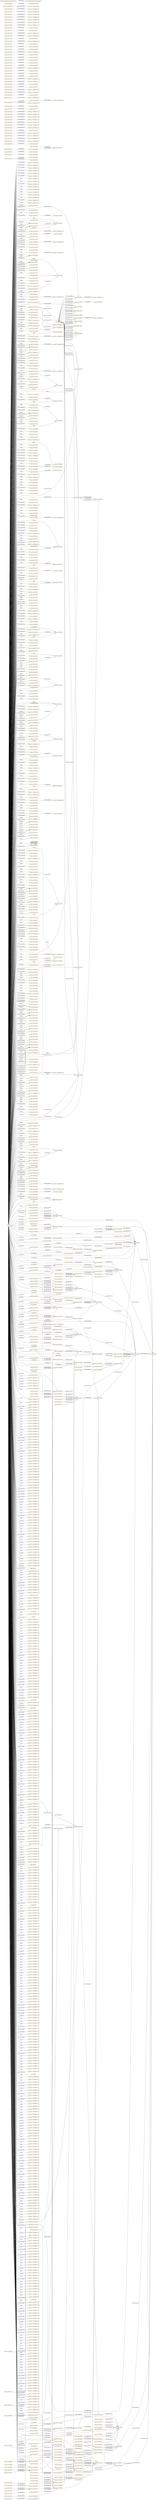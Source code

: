 digraph ar2dtool_diagram { 
rankdir=LR;
size="1501"
node [shape = rectangle, color="orange"]; "resource:SIO_000511" "resource:SIO_000520" "resource:SIO_000554" "resource:SIO_000344" "resource:SIO_001265" "resource:SIO_000806" "resource:SIO_000112" "resource:SIO_000072" "resource:SIO_000452" "resource:SIO_010001" "resource:SIO_010010" "resource:SIO_010009" "resource:SIO_010341" "resource:SIO_001001" "resource:SIO_010456" "resource:SIO_000750" "resource:SIO_000256" "resource:SIO_000431" "resource:SIO_000758" "resource:SIO_000391" "resource:SIO_000692" "resource:SIO_000402" "resource:SIO_001091" "resource:SIO_010336" "resource:SIO_000776" "resource:SIO_000494" "resource:SIO_000056" "resource:SIO_010530" "resource:SIO_001014" "resource:SIO_001405" "resource:SIO_000016" "resource:SIO_000092" "resource:SIO_010368" "resource:SIO_001216" "resource:SIO_010289" "resource:SIO_010416" "baa457a:174e39b04de:-7dab" "resource:SIO_010048" "resource:SIO_010057" "baa457a:174e39b04de:-7e2c" "resource:SIO_000167" "resource:SIO_000314" "resource:SIO_010375" "baa457a:174e39b04de:-7d3c" "resource:SIO_001232" "resource:SIO_000962" "baa457a:174e39b04de:-7d10" "resource:SIO_010464" "resource:SIO_010295" "resource:SIO_000417" "resource:SIO_000106" "resource:SIO_000720" "baa457a:174e39b04de:-7ff0" "resource:SIO_010450" "baa457a:174e39b04de:-7db4" "resource:SIO_010458" "resource:SIO_000532" "baa457a:174e39b04de:-7d6a" "resource:SIO_000708" "resource:SIO_000070" "baa457a:174e39b04de:-7e1e" "resource:SIO_000404" "resource:SIO_010346" "resource:SIO_010075" "resource:SIO_001176" "baa457a:174e39b04de:-7e75" "resource:SIO_000185" "baa457a:174e39b04de:-7fac" "resource:SIO_001224" "resource:SIO_010035" "baa457a:174e39b04de:-7f2f" "baa457a:174e39b04de:-7c99" "resource:SIO_000715" "baa457a:174e39b04de:-7cbc" "resource:SIO_010362" "resource:SIO_001210" "resource:SIO_001197" "resource:SIO_000116" "baa457a:174e39b04de:-7c79" "resource:SIO_001218" "resource:SIO_000810" "resource:SIO_000125" "resource:SIO_000701" "resource:SIO_000076" "resource:SIO_000456" "resource:SIO_010442" "baa457a:174e39b04de:-7e62" "resource:SIO_000268" "resource:SIO_000499" "resource:SIO_001010" "resource:SIO_011126" "resource:SIO_000754" "baa457a:174e39b04de:-7e54" "resource:SIO_010008" "baa457a:174e39b04de:-7f7c" "resource:SIO_001135" "resource:SIO_001095" "resource:SIO_000089" "resource:SIO_001008" "baa457a:174e39b04de:-7ca9" "resource:SIO_010455" "resource:SIO_000722" "resource:SIO_001045" "baa457a:174e39b04de:-7cb8" "resource:SIO_010462" "resource:SIO_001353" "baa457a:174e39b04de:-7c93" "resource:SIO_010101" "baa457a:174e39b04de:-7f5d" "resource:SIO_000036" "resource:SIO_000647" "resource:SIO_000538" "resource:SIO_010497" "resource:SIO_001291" "baa457a:174e39b04de:-7d73" "resource:SIO_010783" "resource:SIO_000458" "resource:SIO_001174" "resource:SIO_000913" "resource:SIO_000915" "resource:SIO_000613" "resource:SIO_000713" "baa457a:174e39b04de:-7f77" "resource:SIO_001188" "resource:SIO_000756" "resource:SIO_001297" "resource:SIO_010047" "resource:SIO_000123" "resource:SIO_000074" "baa457a:174e39b04de:-7d6e" "resource:SIO_000083" "resource:SIO_010448" "baa457a:174e39b04de:-7cce" "baa457a:174e39b04de:-7f93" "resource:SIO_010533" "baa457a:174e39b04de:-7f43" "resource:SIO_000468" "baa457a:174e39b04de:-7e1d" "resource:SIO_000014" "resource:SIO_000516" "resource:SIO_001093" "resource:SIO_000500" "resource:SIO_010051" "resource:SIO_001043" "resource:SIO_000508" "resource:SIO_000429" "resource:SIO_000809" "resource:SIO_010432" "resource:SIO_010782" "resource:SIO_000960" "resource:SIO_001132" "resource:SIO_010004" "resource:SIO_000524" "resource:SIO_000550" "baa457a:174e39b04de:-7e3d" "resource:SIO_010020" "resource:SIO_000034" "resource:SIO_000434" "resource:SIO_000577" "resource:SIO_000005" "resource:SIO_010309" "resource:SIO_010344" "resource:SIO_000747" "resource:SIO_000279" "baa457a:174e39b04de:-7fb6" "resource:SIO_000441" "resource:SIO_000327" "baa457a:174e39b04de:-7f36" "resource:SIO_000462" "resource:SIO_000143" "baa457a:174e39b04de:-7cbf" "resource:SIO_001295" "resource:SIO_000114" "baa457a:174e39b04de:-7fd2" "resource:SIO_000454" "baa457a:174e39b04de:-7dda" "resource:SIO_000052" "resource:SIO_010378" "resource:SIO_000353" "resource:SIO_001370" "resource:SIO_001269" "resource:SIO_000012" "resource:SIO_000752" "resource:SIO_000555" "resource:SIO_001107" "resource:SIO_001301" "resource:SIO_001035" "resource:SIO_001266" "resource:SIO_011001" "resource:SIO_000541" "resource:SIO_000270" "resource:SIO_000318" "resource:SIO_000549" "resource:SIO_001071" "baa457a:174e39b04de:-7d84" "resource:SIO_000512" "baa457a:174e39b04de:-7eec" "resource:SIO_000579" "resource:SIO_010460" "baa457a:174e39b04de:-7c9a" "resource:SIO_000638" "resource:SIO_010011" "resource:SIO_001273" "resource:SIO_010410" "resource:SIO_000609" "resource:SIO_000148" "resource:SIO_011118" "resource:SIO_001213" "baa457a:174e39b04de:-7f27" "baa457a:174e39b04de:-7ec7" "resource:SIO_000704" "resource:SIO_010342" "baa457a:174e39b04de:-7f57" "baa457a:174e39b04de:-7e4f" "resource:SIO_010071" "baa457a:174e39b04de:-7cf1" "resource:SIO_000460" "baa457a:174e39b04de:-7e16" "resource:SIO_010039" "resource:SIO_000257" "baa457a:174e39b04de:-7d9b" "baa457a:174e39b04de:-7f6e" "baa457a:174e39b04de:-7e59" "resource:SIO_000805" "baa457a:174e39b04de:-7e7b" "resource:SIO_010337" "resource:SIO_000664" "baa457a:174e39b04de:-7c61" "resource:SIO_001233" "resource:SIO_001375" "resource:SIO_001267" "baa457a:174e39b04de:-7cc8" "baa457a:174e39b04de:-7d28" "resource:SIO_000261" "resource:SIO_010058" "resource:SIO_010451" "resource:SIO_001041" "baa457a:174e39b04de:-7cb4" "resource:SIO_010459" "resource:SIO_000807" "resource:SIO_010358" "resource:SIO_000963" "resource:SIO_010780" "resource:SIO_000113" "resource:SIO_000004" "resource:SIO_000370" "resource:SIO_010296" "resource:SIO_010002" "resource:SIO_000405" "resource:SIO_000440" "baa457a:174e39b04de:-7dfa" "resource:SIO_000448" "resource:SIO_000721" "resource:SIO_000751" "resource:SIO_000902" "resource:SIO_000432" "resource:SIO_010096" "resource:SIO_001294" "baa457a:174e39b04de:-7cd5" "resource:SIO_001211" "baa457a:174e39b04de:-7e92" "baa457a:174e39b04de:-7fe3" "resource:SIO_000702" "resource:SIO_010334" "resource:SIO_001177" "baa457a:174e39b04de:-7c9e" "resource:SIO_000269" "baa457a:174e39b04de:-7f05" "baa457a:174e39b04de:-7e6c" "baa457a:174e39b04de:-7cfd" "resource:SIO_001015" "resource:SIO_000390" "resource:SIO_010443" "resource:SIO_000457" "resource:SIO_010043" "resource:SIO_001090" "resource:SIO_000505" "resource:SIO_001046" "baa457a:174e39b04de:-7d1e" "resource:SIO_000168" "resource:SIO_000321" "resource:SIO_001116" "resource:SIO_010376" "resource:SIO_010424" "baa457a:174e39b04de:-7dbe" "resource:SIO_000965" "resource:SIO_000418" "baa457a:174e39b04de:-7eb2" "resource:SIO_001009" "baa457a:174e39b04de:-7edd" "resource:SIO_010056" "resource:SIO_000723" "resource:SIO_001264" "baa457a:174e39b04de:-7cb2" "resource:SIO_010090" "resource:SIO_011007" "resource:SIO_000111" "baa457a:174e39b04de:-7da1" "resource:SIO_000097" "resource:SIO_010463" "baa457a:174e39b04de:-7f60" "resource:SIO_010000" "resource:SIO_000903" "baa457a:174e39b04de:-7dcc" "baa457a:174e39b04de:-7d58" "baa457a:174e39b04de:-7f1b" "resource:SIO_000614" "resource:SIO_000640" "resource:SIO_000146" "resource:SIO_000648" "resource:SIO_000430" "resource:SIO_001292" "resource:SIO_000289" "resource:SIO_000707" "resource:SIO_000337" "baa457a:174e39b04de:-7d7d" "resource:SIO_000401" "resource:SIO_000459" "resource:SIO_000523" "resource:SIO_010340" "resource:SIO_010074" "resource:SIO_001175" "resource:SIO_001040" "resource:SIO_000914" "resource:SIO_000275" "resource:SIO_000675" "baa457a:174e39b04de:-7fb2" "baa457a:174e39b04de:-7fc1" "resource:SIO_000784" "resource:SIO_000714" "resource:SIO_011121" "baa457a:174e39b04de:-7dea" "resource:SIO_001298" "resource:SIO_001215" "resource:SIO_010288" "resource:SIO_010415" "resource:SIO_001136" "resource:SIO_000342" "baa457a:174e39b04de:-7d02" "resource:SIO_000376" "resource:SIO_000166" "resource:SIO_010508" "resource:SIO_001231" "resource:SIO_000015" "resource:SIO_000580" "resource:SIO_000091" "resource:SIO_000150" "resource:SIO_010076" "resource:SIO_000995" "resource:SIO_001270" "baa457a:174e39b04de:-7d52" "resource:SIO_000307" "resource:SIO_001094" "resource:SIO_000559" "resource:SIO_000501" "resource:SIO_000509" "resource:SIO_001262" "resource:SIO_010457" "resource:SIO_000762" "resource:SIO_001074" "resource:SIO_000539" "resource:SIO_000961" "resource:SIO_010005" "baa457a:174e39b04de:-7de2" "resource:SIO_010345" "resource:SIO_000328" "resource:SIO_010100" "resource:SIO_000463" "baa457a:174e39b04de:-7f72" "baa457a:174e39b04de:-7c8f" "resource:SIO_000144" "resource:SIO_000035" "resource:SIO_000435" "resource:SIO_010094" "resource:SIO_000395" "resource:SIO_010029" "resource:SIO_000578" "resource:SIO_000115" "baa457a:174e39b04de:-7e0f" "resource:SIO_001217" "resource:SIO_000006" "baa457a:174e39b04de:-7da5" "resource:SIO_000124" "resource:SIO_000626" "resource:SIO_001289" "resource:SIO_000498" "resource:SIO_000131" "resource:SIO_000653" "resource:SIO_000753" "resource:SIO_000997" "resource:SIO_001296" "resource:SIO_001209" "resource:SIO_000333" "resource:SIO_000455" "baa457a:174e39b04de:-7e26" "resource:SIO_000503" "resource:SIO_000162" "resource:SIO_000284" "resource:SIO_001227" "baa457a:174e39b04de:-7f8f" "resource:SIO_010038" "baa457a:174e39b04de:-7f9b" "resource:SIO_000354" "resource:SIO_011125" "resource:SIO_010299" "resource:SIO_010007" "resource:SIO_000556" "resource:SIO_010411" "resource:SIO_010310" "resource:SIO_010054" "resource:SIO_001145" "resource:SIO_001302" "resource:SIO_000592" "resource:SIO_011002" "resource:SIO_011119" "resource:SIO_000428" "resource:SIO_000437" "resource:SIO_010099" "resource:SIO_001072" "resource:SIO_000069" "baa457a:174e39b04de:-7d85" "resource:SIO_000000" "resource:SIO_000400" "baa457a:174e39b04de:-7e9e" "resource:SIO_000967" "resource:SIO_010461" "resource:SIO_000639" "resource:SIO_001274" "resource:SIO_000396" "baa457a:174e39b04de:-7ea8" "resource:SIO_001003" "resource:SIO_000564" "resource:SIO_000719" "resource:SIO_000612" "resource:SIO_000258" "resource:SIO_001214" "resource:SIO_001290" "resource:SIO_000755" "resource:SIO_001336" "baa457a:174e39b04de:-7f15" "resource:SIO_000705" "resource:SIO_000694" "resource:SIO_010046" "resource:SIO_000122" "resource:SIO_001038" "baa457a:174e39b04de:-7ca2" "resource:SIO_010072" "baa457a:174e39b04de:-7e6f" "resource:SIO_010532" "resource:SIO_000959" "resource:SIO_000476" "resource:SIO_000651" "resource:SIO_010025" "resource:SIO_001050" "resource:SIO_000794" "resource:SIO_001139" "resource:SIO_000073" "resource:SIO_000453" "resource:SIO_000340" "baa457a:174e39b04de:-7ffc" "resource:SIO_010447" "resource:SIO_010059" "resource:SIO_000483" "baa457a:174e39b04de:-7e65" "resource:SIO_010506" "baa457a:174e39b04de:-7ce9" "resource:SIO_000319" "resource:SIO_001234" "resource:SIO_000262" "resource:SIO_000449" "baa457a:174e39b04de:-7f1e" "resource:SIO_000108" "resource:SIO_010052" "resource:SIO_000507" "resource:SIO_001260" "resource:SIO_000808" "resource:SIO_010359" "resource:SIO_010423" "baa457a:174e39b04de:-7d77" "baa457a:174e39b04de:-7c70" "resource:SIO_000589" "resource:SIO_000017" "resource:SIO_010003" "baa457a:174e39b04de:-7ed5" "baa457a:174e39b04de:-7f3a" "resource:SIO_010343" "baa457a:174e39b04de:-7d63" "baa457a:174e39b04de:-7fda" "resource:SIO_000562" "baa457a:174e39b04de:-7ff8" "baa457a:174e39b04de:-7e43" "baa457a:174e39b04de:-7c7f" "resource:SIO_000142" "resource:SIO_000433" "resource:SIO_000469" "baa457a:174e39b04de:-7cea" "resource:SIO_000078" "resource:SIO_010044" "baa457a:174e39b04de:-7daf" "baa457a:174e39b04de:-7f97" "baa457a:174e39b04de:-7ce3" "resource:SIO_000780" "resource:SIO_010030" "resource:SIO_000616" "resource:SIO_000966" "baa457a:174e39b04de:-7f48" "resource:SIO_000302" "resource:SIO_010363" "resource:SIO_010284" "resource:SIO_000080" "resource:SIO_000984" "resource:SIO_001047" "resource:SIO_001117" "resource:SIO_010377" "resource:SIO_010091" "resource:SIO_010425" ; /*classes style*/
	"resource:SIO_010009" -> "resource:SIO_010010" [ label = "owl:disjointWith" ];
	"resource:SIO_001098" -> "resource:SIO_000272" [ label = "rdfs:subPropertyOf" ];
	"resource:SIO_010462" -> "resource:SIO_010463" [ label = "owl:disjointWith" ];
	"resource:SIO_001279" -> "resource:SIO_000008" [ label = "rdfs:subPropertyOf" ];
	"resource:SIO_010377" -> "resource:SIO_010378" [ label = "owl:disjointWith" ];
	"resource:SIO_010377" -> "baa457a:174e39b04de:-7cbf" [ label = "owl:equivalentClass" ];
	"resource:SIO_000232" -> "resource:SIO_000062" [ label = "rdfs:subPropertyOf" ];
	"resource:SIO_000805" -> "resource:SIO_000806" [ label = "owl:disjointWith" ];
	"resource:SIO_010432" -> "baa457a:174e39b04de:-7cb4" [ label = "owl:equivalentClass" ];
	"resource:SIO_000202" -> "resource:SIO_000145" [ label = "rdfs:subPropertyOf" ];
	"resource:SIO_000093" -> "resource:SIO_000068" [ label = "rdfs:subPropertyOf" ];
	"resource:SIO_001280" -> "resource:SIO_000011" [ label = "rdfs:subPropertyOf" ];
	"resource:SIO_000274" -> "resource:SIO_000497" [ label = "rdfs:subPropertyOf" ];
	"resource:SIO_000274" -> "resource:SIO_000244" [ label = "rdfs:subPropertyOf" ];
	"resource:SIO_001008" -> "baa457a:174e39b04de:-7e16" [ label = "owl:equivalentClass" ];
	"resource:SIO_000455" -> "resource:SIO_000458" [ label = "owl:disjointWith" ];
	"resource:SIO_000455" -> "baa457a:174e39b04de:-7f1e" [ label = "owl:equivalentClass" ];
	"resource:SIO_000063" -> "resource:SIO_000062" [ label = "rdfs:subPropertyOf" ];
	"resource:SIO_010082" -> "resource:SIO_010078" [ label = "rdfs:subPropertyOf" ];
	"resource:SIO_000244" -> "resource:SIO_000352" [ label = "rdfs:subPropertyOf" ];
	"resource:SIO_000636" -> "resource:SIO_000352" [ label = "rdfs:subPropertyOf" ];
	"resource:SIO_000425" -> "resource:SIO_000001" [ label = "rdfs:subPropertyOf" ];
	"resource:SIO_000214" -> "resource:SIO_000425" [ label = "rdfs:subPropertyOf" ];
	"resource:SIO_000793" -> "resource:SIO_000687" [ label = "rdfs:subPropertyOf" ];
	"resource:SIO_001401" -> "resource:SIO_001154" [ label = "rdfs:subPropertyOf" ];
	"resource:SIO_000974" -> "resource:SIO_000053" [ label = "rdfs:subPropertyOf" ];
	"resource:SIO_000497" -> "resource:SIO_000272" [ label = "rdfs:subPropertyOf" ];
	"resource:SIO_010782" -> "resource:SIO_010783" [ label = "owl:disjointWith" ];
	"resource:SIO_000286" -> "resource:SIO_000497" [ label = "rdfs:subPropertyOf" ];
	"resource:SIO_000552" -> "resource:SIO_000230" [ label = "rdfs:subPropertyOf" ];
	"resource:SIO_001262" -> "baa457a:174e39b04de:-7d85" [ label = "owl:equivalentClass" ];
	"resource:SIO_000341" -> "resource:SIO_000425" [ label = "rdfs:subPropertyOf" ];
	"resource:SIO_000733" -> "resource:SIO_000737" [ label = "rdfs:subPropertyOf" ];
	"resource:SIO_000437" -> "baa457a:174e39b04de:-7f3a" [ label = "owl:equivalentClass" ];
	"resource:SIO_010456" -> "baa457a:174e39b04de:-7c9a" [ label = "owl:equivalentClass" ];
	"resource:SIO_000311" -> "resource:SIO_000232" [ label = "rdfs:subPropertyOf" ];
	"resource:SIO_000226" -> "resource:SIO_000236" [ label = "rdfs:subPropertyOf" ];
	"resource:SIO_000775" -> "resource:SIO_000773" [ label = "rdfs:subPropertyOf" ];
	"resource:SIO_000268" -> "baa457a:174e39b04de:-7f6e" [ label = "owl:equivalentClass" ];
	"resource:SIO_000142" -> "resource:SIO_000143" [ label = "owl:disjointWith" ];
	"resource:SIO_000449" -> "resource:SIO_000468" [ label = "owl:disjointWith" ];
	"resource:SIO_000323" -> "resource:SIO_000128" [ label = "rdfs:subPropertyOf" ];
	"resource:SIO_001159" -> "resource:SIO_000062" [ label = "rdfs:subPropertyOf" ];
	"resource:SIO_000208" -> "resource:SIO_000773" [ label = "rdfs:subPropertyOf" ];
	"resource:SIO_000365" -> "resource:SIO_000219" [ label = "rdfs:subPropertyOf" ];
	"resource:SIO_000631" -> "resource:SIO_000628" [ label = "rdfs:subPropertyOf" ];
	"resource:SIO_000420" -> "resource:SIO_000425" [ label = "rdfs:subPropertyOf" ];
	"resource:SIO_000335" -> "resource:SIO_000652" [ label = "rdfs:subPropertyOf" ];
	"resource:SIO_000335" -> "resource:SIO_000293" [ label = "rdfs:subPropertyOf" ];
	"resource:SIO_000124" -> "baa457a:174e39b04de:-7f93" [ label = "owl:equivalentClass" ];
	"resource:SIO_001045" -> "baa457a:174e39b04de:-7e0f" [ label = "owl:equivalentClass" ];
	"resource:SIO_010058" -> "resource:SIO_010059" [ label = "owl:disjointWith" ];
	"resource:SIO_000673" -> "resource:SIO_000671" [ label = "rdfs:subPropertyOf" ];
	"resource:SIO_000462" -> "resource:SIO_000463" [ label = "owl:disjointWith" ];
	"resource:SIO_000251" -> "resource:SIO_000249" [ label = "rdfs:subPropertyOf" ];
	"resource:SIO_000643" -> "resource:SIO_000224" [ label = "rdfs:subPropertyOf" ];
	"resource:SIO_000558" -> "resource:SIO_010302" [ label = "rdfs:subPropertyOf" ];
	"resource:SIO_001353" -> "baa457a:174e39b04de:-7d6e" [ label = "owl:equivalentClass" ];
	"resource:SIO_000221" -> "resource:SIO_000008" [ label = "rdfs:subPropertyOf" ];
	"resource:SIO_010336" -> "resource:SIO_010337" [ label = "owl:disjointWith" ];
	"resource:SIO_000709" -> "resource:SIO_000001" [ label = "rdfs:subPropertyOf" ];
	"resource:SIO_000293" -> "resource:SIO_000203" [ label = "rdfs:subPropertyOf" ];
	"resource:SIO_011126" -> "baa457a:174e39b04de:-7c61" [ label = "owl:equivalentClass" ];
	"resource:SIO_000655" -> "resource:SIO_000294" [ label = "rdfs:subPropertyOf" ];
	"resource:SIO_000052" -> "baa457a:174e39b04de:-7fda" [ label = "owl:equivalentClass" ];
	"resource:SIO_000710" -> "resource:SIO_000709" [ label = "rdfs:subPropertyOf" ];
	"resource:SIO_000233" -> "resource:SIO_000011" [ label = "rdfs:subPropertyOf" ];
	"resource:SIO_001154" -> "resource:SIO_000294" [ label = "rdfs:subPropertyOf" ];
	"resource:SIO_000203" -> "resource:SIO_000322" [ label = "rdfs:subPropertyOf" ];
	"resource:SIO_000697" -> "resource:SIO_000709" [ label = "rdfs:subPropertyOf" ];
	"resource:SIO_001009" -> "resource:SIO_001010" [ label = "owl:disjointWith" ];
	"resource:SIO_010083" -> "resource:SIO_010079" [ label = "rdfs:subPropertyOf" ];
	"resource:SIO_000064" -> "resource:SIO_000219" [ label = "rdfs:subPropertyOf" ];
	"resource:SIO_000456" -> "resource:SIO_000457" [ label = "owl:disjointWith" ];
	"resource:SIO_000245" -> "resource:SIO_000294" [ label = "rdfs:subPropertyOf" ];
	"resource:SIO_000511" -> "baa457a:174e39b04de:-7f05" [ label = "owl:equivalentClass" ];
	"resource:SIO_000426" -> "resource:SIO_000425" [ label = "rdfs:subPropertyOf" ];
	"resource:SIO_000215" -> "resource:SIO_000011" [ label = "rdfs:subPropertyOf" ];
	"resource:SIO_001402" -> "resource:SIO_001154" [ label = "rdfs:subPropertyOf" ];
	"resource:SIO_000975" -> "resource:SIO_000093" [ label = "rdfs:subPropertyOf" ];
	"resource:SIO_000679" -> "resource:SIO_000054" [ label = "rdfs:subPropertyOf" ];
	"resource:SIO_000553" -> "resource:SIO_000231" [ label = "rdfs:subPropertyOf" ];
	"resource:SIO_000342" -> "baa457a:174e39b04de:-7f48" [ label = "owl:equivalentClass" ];
	"resource:SIO_000734" -> "resource:SIO_000699" [ label = "rdfs:subPropertyOf" ];
	"resource:SIO_000257" -> "resource:SIO_000258" [ label = "owl:disjointWith" ];
	"resource:SIO_000131" -> "resource:SIO_001197" [ label = "owl:disjointWith" ];
	"resource:SIO_000523" -> "resource:SIO_000524" [ label = "owl:disjointWith" ];
	"resource:SIO_010457" -> "baa457a:174e39b04de:-7c93" [ label = "owl:equivalentClass" ];
	"resource:SIO_000312" -> "resource:SIO_000229" [ label = "rdfs:subPropertyOf" ];
	"resource:SIO_000704" -> "resource:SIO_000721" [ label = "owl:disjointWith" ];
	"resource:SIO_000227" -> "resource:SIO_000643" [ label = "rdfs:subPropertyOf" ];
	"resource:SIO_000680" -> "resource:SIO_000679" [ label = "rdfs:subPropertyOf" ];
	"resource:SIO_010005" -> "resource:SIO_010047" [ label = "owl:disjointWith" ];
	"resource:SIO_000269" -> "resource:SIO_000270" [ label = "owl:disjointWith" ];
	"resource:SIO_010288" -> "resource:SIO_010289" [ label = "owl:disjointWith" ];
	"resource:SIO_000324" -> "resource:SIO_000202" [ label = "rdfs:subPropertyOf" ];
	"resource:SIO_010343" -> "baa457a:174e39b04de:-7cea" [ label = "owl:equivalentClass" ];
	"resource:SIO_000692" -> "resource:SIO_000694" [ label = "owl:disjointWith" ];
	"resource:SIO_000028" -> "resource:SIO_000145" [ label = "rdfs:subPropertyOf" ];
	"resource:SIO_000209" -> "resource:SIO_000773" [ label = "rdfs:subPropertyOf" ];
	"resource:SIO_000577" -> "resource:SIO_000578" [ label = "owl:disjointWith" ];
	"resource:SIO_000758" -> "resource:SIO_001093" [ label = "owl:disjointWith" ];
	"resource:SIO_000240" -> "resource:SIO_000203" [ label = "rdfs:subPropertyOf" ];
	"resource:SIO_000632" -> "resource:SIO_000210" [ label = "rdfs:subPropertyOf" ];
	"resource:SIO_000421" -> "resource:SIO_000425" [ label = "rdfs:subPropertyOf" ];
	"resource:SIO_000210" -> "resource:SIO_000628" [ label = "rdfs:subPropertyOf" ];
	"resource:SIO_000125" -> "baa457a:174e39b04de:-7f8f" [ label = "owl:equivalentClass" ];
	"resource:SIO_001046" -> "resource:SIO_001047" [ label = "owl:disjointWith" ];
	"resource:SIO_010410" -> "baa457a:174e39b04de:-7cbc" [ label = "owl:equivalentClass" ];
	"resource:SIO_000970" -> "resource:SIO_000975" [ label = "rdfs:subPropertyOf" ];
	"resource:SIO_001101" -> "resource:SIO_000709" [ label = "rdfs:subPropertyOf" ];
	"resource:SIO_000674" -> "resource:SIO_000672" [ label = "rdfs:subPropertyOf" ];
	"resource:SIO_000589" -> "baa457a:174e39b04de:-7eec" [ label = "owl:equivalentClass" ];
	"http://semanticscience.org/ontology/sio.owl" -> "http://creativecommons.org/licenses/by/4.0/" [ label = "terms:license" ];
	"resource:SIO_000252" -> "resource:SIO_000212" [ label = "rdfs:subPropertyOf" ];
	"resource:SIO_000644" -> "resource:SIO_000223" [ label = "rdfs:subPropertyOf" ];
	"resource:SIO_001269" -> "resource:SIO_001270" [ label = "owl:disjointWith" ];
	"resource:SIO_000222" -> "resource:SIO_000011" [ label = "rdfs:subPropertyOf" ];
	"resource:SIO_000011" -> "resource:SIO_000001" [ label = "rdfs:subPropertyOf" ];
	"resource:SIO_000318" -> "resource:SIO_000319" [ label = "owl:disjointWith" ];
	"resource:SIO_000294" -> "resource:SIO_000243" [ label = "rdfs:subPropertyOf" ];
	"resource:SIO_010000" -> "baa457a:174e39b04de:-7d63" [ label = "owl:equivalentClass" ];
	"resource:SIO_001209" -> "baa457a:174e39b04de:-7d9b" [ label = "owl:equivalentClass" ];
	"resource:SIO_000656" -> "resource:SIO_000655" [ label = "rdfs:subPropertyOf" ];
	"resource:SIO_000053" -> "resource:SIO_000028" [ label = "rdfs:subPropertyOf" ];
	"resource:SIO_000234" -> "resource:SIO_000008" [ label = "rdfs:subPropertyOf" ];
	"resource:SIO_001155" -> "resource:SIO_000352" [ label = "rdfs:subPropertyOf" ];
	"resource:SIO_000807" -> "resource:SIO_000808" [ label = "owl:disjointWith" ];
	"resource:SIO_001210" -> "resource:SIO_001211" [ label = "owl:disjointWith" ];
	"resource:SIO_000204" -> "resource:SIO_000322" [ label = "rdfs:subPropertyOf" ];
	"resource:SIO_000095" -> "resource:SIO_000011" [ label = "rdfs:subPropertyOf" ];
	"resource:SIO_000668" -> "resource:SIO_000628" [ label = "rdfs:subPropertyOf" ];
	"resource:SIO_010295" -> "resource:SIO_010296" [ label = "owl:disjointWith" ];
	"resource:SIO_000246" -> "resource:SIO_000245" [ label = "rdfs:subPropertyOf" ];
	"resource:SIO_000427" -> "resource:SIO_000424" [ label = "rdfs:subPropertyOf" ];
	"resource:SIO_000216" -> "resource:SIO_000008" [ label = "rdfs:subPropertyOf" ];
	"resource:SIO_001403" -> "resource:SIO_000001" [ label = "rdfs:subPropertyOf" ];
	"resource:SIO_000005" -> "resource:SIO_000340" [ label = "owl:disjointWith" ];
	"resource:SIO_000288" -> "resource:SIO_000203" [ label = "rdfs:subPropertyOf" ];
	"resource:SIO_000554" -> "resource:SIO_000555" [ label = "owl:disjointWith" ];
	"resource:SIO_000469" -> "baa457a:174e39b04de:-7f15" [ label = "owl:equivalentClass" ];
	"resource:SIO_010362" -> "baa457a:174e39b04de:-7cce" [ label = "owl:equivalentClass" ];
	"resource:SIO_000735" -> "resource:SIO_000733" [ label = "rdfs:subPropertyOf" ];
	"resource:SIO_000132" -> "resource:SIO_000322" [ label = "rdfs:subPropertyOf" ];
	"resource:SIO_010458" -> "baa457a:174e39b04de:-7c8f" [ label = "owl:equivalentClass" ];
	"resource:SIO_000313" -> "resource:SIO_000310" [ label = "rdfs:subPropertyOf" ];
	"resource:SIO_000892" -> "resource:SIO_000212" [ label = "rdfs:subPropertyOf" ];
	"resource:SIO_000228" -> "resource:SIO_000644" [ label = "rdfs:subPropertyOf" ];
	"resource:SIO_000681" -> "resource:SIO_000679" [ label = "rdfs:subPropertyOf" ];
	"resource:SIO_000017" -> "resource:SIO_000354" [ label = "owl:disjointWith" ];
	"resource:SIO_010302" -> "resource:SIO_000272" [ label = "rdfs:subPropertyOf" ];
	"resource:SIO_000089" -> "baa457a:174e39b04de:-7fc1" [ label = "owl:equivalentClass" ];
	"resource:SIO_000440" -> "baa457a:174e39b04de:-7f2f" [ label = "owl:equivalentClass" ];
	"resource:SIO_000355" -> "resource:SIO_000229" [ label = "rdfs:subPropertyOf" ];
	"resource:SIO_000059" -> "resource:SIO_000008" [ label = "rdfs:subPropertyOf" ];
	"resource:SIO_010078" -> "resource:SIO_000338" [ label = "rdfs:subPropertyOf" ];
	"resource:SIO_000325" -> "baa457a:174e39b04de:-7ff4" [ label = "owl:propertyChainAxiom" ];
	"resource:SIO_000325" -> "resource:SIO_000322" [ label = "rdfs:subPropertyOf" ];
	"resource:SIO_001035" -> "resource:SIO_001038" [ label = "owl:disjointWith" ];
	"resource:SIO_000029" -> "resource:SIO_000096" [ label = "rdfs:subPropertyOf" ];
	"resource:SIO_001301" -> "resource:SIO_001302" [ label = "owl:disjointWith" ];
	"resource:SIO_010048" -> "resource:SIO_010052" [ label = "owl:disjointWith" ];
	"resource:SIO_000482" -> "resource:SIO_000283" [ label = "rdfs:subPropertyOf" ];
	"resource:SIO_000060" -> "resource:SIO_000205" [ label = "rdfs:subPropertyOf" ];
	"resource:SIO_000452" -> "resource:SIO_000454" [ label = "owl:disjointWith" ];
	"resource:SIO_000452" -> "resource:SIO_000453" [ label = "owl:disjointWith" ];
	"resource:SIO_000241" -> "resource:SIO_000652" [ label = "rdfs:subPropertyOf" ];
	"resource:SIO_000241" -> "resource:SIO_000211" [ label = "rdfs:subPropertyOf" ];
	"resource:SIO_000633" -> "resource:SIO_000205" [ label = "rdfs:subPropertyOf" ];
	"resource:SIO_000422" -> "resource:SIO_000283" [ label = "rdfs:subPropertyOf" ];
	"resource:SIO_000211" -> "resource:SIO_000203" [ label = "rdfs:subPropertyOf" ];
	"resource:SIO_000971" -> "resource:SIO_000974" [ label = "rdfs:subPropertyOf" ];
	"resource:SIO_000307" -> "baa457a:174e39b04de:-7f60" [ label = "owl:equivalentClass" ];
	"resource:SIO_000283" -> "resource:SIO_000272" [ label = "rdfs:subPropertyOf" ];
	"resource:SIO_000675" -> "baa457a:174e39b04de:-7ec7" [ label = "owl:equivalentClass" ];
	"resource:SIO_000072" -> "resource:SIO_000073" [ label = "owl:disjointWith" ];
	"resource:SIO_000253" -> "resource:SIO_000008" [ label = "rdfs:subPropertyOf" ];
	"resource:SIO_001174" -> "baa457a:174e39b04de:-7dbe" [ label = "owl:equivalentClass" ];
	"resource:SIO_000223" -> "resource:SIO_000008" [ label = "rdfs:subPropertyOf" ];
	"resource:SIO_010423" -> "baa457a:174e39b04de:-7cb8" [ label = "owl:equivalentClass" ];
	"resource:SIO_000772" -> "resource:SIO_000631" [ label = "rdfs:subPropertyOf" ];
	"resource:SIO_000687" -> "resource:SIO_000322" [ label = "rdfs:subPropertyOf" ];
	"resource:SIO_001090" -> "resource:SIO_001091" [ label = "owl:disjointWith" ];
	"resource:SIO_000657" -> "resource:SIO_000352" [ label = "rdfs:subPropertyOf" ];
	"resource:SIO_000054" -> "resource:SIO_000053" [ label = "rdfs:subPropertyOf" ];
	"resource:SIO_000235" -> "resource:SIO_000586" [ label = "rdfs:subPropertyOf" ];
	"resource:SIO_001156" -> "resource:SIO_000294" [ label = "rdfs:subPropertyOf" ];
	"resource:SIO_001156" -> "resource:SIO_000229" [ label = "rdfs:subPropertyOf" ];
	"resource:SIO_000205" -> "resource:SIO_000212" [ label = "rdfs:subPropertyOf" ];
	"resource:SIO_000784" -> "resource:SIO_010048" [ label = "owl:disjointWith" ];
	"resource:SIO_000699" -> "resource:SIO_000737" [ label = "rdfs:subPropertyOf" ];
	"resource:SIO_000965" -> "baa457a:174e39b04de:-7e43" [ label = "owl:equivalentClass" ];
	"resource:SIO_000096" -> "resource:SIO_000093" [ label = "rdfs:subPropertyOf" ];
	"resource:SIO_000362" -> "resource:SIO_000008" [ label = "rdfs:subPropertyOf" ];
	"resource:SIO_000277" -> "resource:SIO_000631" [ label = "rdfs:subPropertyOf" ];
	"resource:SIO_000066" -> "resource:SIO_000253" [ label = "rdfs:subPropertyOf" ];
	"resource:SIO_000458" -> "baa457a:174e39b04de:-7f1b" [ label = "owl:equivalentClass" ];
	"resource:SIO_000332" -> "resource:SIO_000563" [ label = "rdfs:subPropertyOf" ];
	"resource:SIO_000247" -> "resource:SIO_000244" [ label = "rdfs:subPropertyOf" ];
	"resource:SIO_000905" -> "resource:SIO_000291" [ label = "rdfs:subPropertyOf" ];
	"resource:SIO_010532" -> "resource:SIO_010533" [ label = "owl:disjointWith" ];
	"resource:SIO_010447" -> "resource:SIO_010448" [ label = "owl:disjointWith" ];
	"resource:SIO_000217" -> "resource:SIO_000223" [ label = "rdfs:subPropertyOf" ];
	"resource:SIO_000609" -> "baa457a:174e39b04de:-7edd" [ label = "owl:equivalentClass" ];
	"resource:SIO_001404" -> "resource:SIO_001403" [ label = "rdfs:subPropertyOf" ];
	"resource:SIO_000640" -> "resource:SIO_000751" [ label = "owl:disjointWith" ];
	"resource:SIO_010363" -> "baa457a:174e39b04de:-7cc8" [ label = "owl:equivalentClass" ];
	"resource:SIO_000736" -> "resource:SIO_000001" [ label = "rdfs:subPropertyOf" ];
	"resource:SIO_010459" -> "resource:SIO_010460" [ label = "owl:disjointWith" ];
	"resource:SIO_000314" -> "baa457a:174e39b04de:-7f5d" [ label = "owl:equivalentClass" ];
	"resource:SIO_000229" -> "resource:SIO_000132" [ label = "rdfs:subPropertyOf" ];
	"resource:SIO_000682" -> "resource:SIO_000029" [ label = "rdfs:subPropertyOf" ];
	"resource:SIO_000652" -> "resource:SIO_000203" [ label = "rdfs:subPropertyOf" ];
	"resource:SIO_001096" -> "resource:SIO_000272" [ label = "rdfs:subPropertyOf" ];
	"resource:SIO_000441" -> "baa457a:174e39b04de:-7f27" [ label = "owl:equivalentClass" ];
	"resource:SIO_010375" -> "resource:SIO_010376" [ label = "owl:disjointWith" ];
	"resource:SIO_000356" -> "resource:SIO_000062" [ label = "rdfs:subPropertyOf" ];
	"resource:SIO_001277" -> "resource:SIO_000628" [ label = "rdfs:subPropertyOf" ];
	"resource:SIO_000230" -> "resource:SIO_000132" [ label = "rdfs:subPropertyOf" ];
	"resource:SIO_000145" -> "resource:SIO_000322" [ label = "rdfs:subPropertyOf" ];
	"resource:SIO_010079" -> "resource:SIO_000339" [ label = "rdfs:subPropertyOf" ];
	"resource:SIO_000960" -> "resource:SIO_000962" [ label = "owl:disjointWith" ];
	"resource:SIO_000960" -> "resource:SIO_000961" [ label = "owl:disjointWith" ];
	"resource:SIO_000272" -> "resource:SIO_000736" [ label = "rdfs:subPropertyOf" ];
	"resource:SIO_000579" -> "resource:SIO_000580" [ label = "owl:disjointWith" ];
	"resource:SIO_000061" -> "resource:SIO_000322" [ label = "rdfs:subPropertyOf" ];
	"resource:SIO_010080" -> "resource:SIO_010078" [ label = "rdfs:subPropertyOf" ];
	"resource:SIO_000242" -> "resource:SIO_000652" [ label = "rdfs:subPropertyOf" ];
	"resource:SIO_000242" -> "resource:SIO_000240" [ label = "rdfs:subPropertyOf" ];
	"resource:SIO_000634" -> "resource:SIO_000558" [ label = "rdfs:subPropertyOf" ];
	"resource:SIO_000900" -> "resource:SIO_000216" [ label = "rdfs:subPropertyOf" ];
	"resource:SIO_000549" -> "resource:SIO_000550" [ label = "owl:disjointWith" ];
	"resource:SIO_010442" -> "baa457a:174e39b04de:-7ca9" [ label = "owl:equivalentClass" ];
	"resource:SIO_000338" -> "resource:SIO_000563" [ label = "rdfs:subPropertyOf" ];
	"resource:SIO_000338" -> "resource:SIO_000243" [ label = "rdfs:subPropertyOf" ];
	"resource:SIO_000212" -> "resource:SIO_000001" [ label = "rdfs:subPropertyOf" ];
	"resource:SIO_000972" -> "resource:SIO_000974" [ label = "rdfs:subPropertyOf" ];
	"resource:SIO_000495" -> "resource:SIO_000272" [ label = "rdfs:subPropertyOf" ];
	"resource:SIO_010780" -> "baa457a:174e39b04de:-7c70" [ label = "owl:equivalentClass" ];
	"resource:SIO_000254" -> "resource:SIO_000011" [ label = "rdfs:subPropertyOf" ];
	"resource:SIO_000646" -> "resource:SIO_000643" [ label = "rdfs:subPropertyOf" ];
	"resource:SIO_000224" -> "resource:SIO_000011" [ label = "rdfs:subPropertyOf" ];
	"resource:SIO_000139" -> "resource:SIO_000132" [ label = "rdfs:subPropertyOf" ];
	"resource:SIO_010424" -> "resource:SIO_010425" [ label = "owl:disjointWith" ];
	"resource:SIO_000773" -> "resource:SIO_000252" [ label = "rdfs:subPropertyOf" ];
	"resource:SIO_000562" -> "resource:SIO_010284" [ label = "owl:disjointWith" ];
	"resource:SIO_000477" -> "resource:SIO_000422" [ label = "rdfs:subPropertyOf" ];
	"resource:SIO_010309" -> "resource:SIO_010310" [ label = "owl:disjointWith" ];
	"resource:SIO_000658" -> "resource:SIO_000657" [ label = "rdfs:subPropertyOf" ];
	"resource:SIO_001242" -> "resource:SIO_000736" [ label = "rdfs:subPropertyOf" ];
	"resource:SIO_001157" -> "resource:SIO_000352" [ label = "rdfs:subPropertyOf" ];
	"resource:SIO_000236" -> "resource:SIO_000646" [ label = "rdfs:subPropertyOf" ];
	"resource:SIO_000628" -> "resource:SIO_000001" [ label = "rdfs:subPropertyOf" ];
	"resource:SIO_000809" -> "baa457a:174e39b04de:-7e6f" [ label = "owl:equivalentClass" ];
	"resource:SIO_000206" -> "resource:SIO_000772" [ label = "rdfs:subPropertyOf" ];
	"resource:SIO_000966" -> "resource:SIO_000967" [ label = "owl:disjointWith" ];
	"resource:SIO_000363" -> "resource:SIO_000011" [ label = "rdfs:subPropertyOf" ];
	"resource:SIO_000278" -> "resource:SIO_000252" [ label = "rdfs:subPropertyOf" ];
	"resource:SIO_000810" -> "baa457a:174e39b04de:-7e6c" [ label = "owl:equivalentClass" ];
	"resource:SIO_000248" -> "resource:SIO_000352" [ label = "rdfs:subPropertyOf" ];
	"resource:SIO_000122" -> "baa457a:174e39b04de:-7f9b" [ label = "owl:equivalentClass" ];
	"resource:SIO_000490" -> "resource:SIO_000482" [ label = "rdfs:subPropertyOf" ];
	"resource:SIO_000218" -> "resource:SIO_000224" [ label = "rdfs:subPropertyOf" ];
	"resource:SIO_000671" -> "resource:SIO_000008" [ label = "rdfs:subPropertyOf" ];
	"resource:SIO_001405" -> "resource:SIO_010052" [ label = "owl:disjointWith" ];
	"resource:SIO_000586" -> "resource:SIO_000644" [ label = "rdfs:subPropertyOf" ];
	"resource:SIO_000641" -> "resource:SIO_000008" [ label = "rdfs:subPropertyOf" ];
	"resource:SIO_000737" -> "resource:SIO_000736" [ label = "rdfs:subPropertyOf" ];
	"resource:SIO_000707" -> "resource:SIO_000708" [ label = "owl:disjointWith" ];
	"resource:SIO_000291" -> "resource:SIO_000230" [ label = "rdfs:subPropertyOf" ];
	"resource:SIO_000080" -> "resource:SIO_000448" [ label = "owl:disjointWith" ];
	"resource:SIO_001097" -> "resource:SIO_000272" [ label = "rdfs:subPropertyOf" ];
	"resource:SIO_010461" -> "resource:SIO_010464" [ label = "owl:disjointWith" ];
	"resource:SIO_001278" -> "resource:SIO_000628" [ label = "rdfs:subPropertyOf" ];
	"resource:SIO_000749" -> "resource:SIO_000737" [ label = "rdfs:subPropertyOf" ];
	"resource:SIO_000231" -> "resource:SIO_000062" [ label = "rdfs:subPropertyOf" ];
	"resource:SIO_000020" -> "resource:SIO_000210" [ label = "rdfs:subPropertyOf" ];
	"resource:SIO_010346" -> "baa457a:174e39b04de:-7cd5" [ label = "owl:equivalentClass" ];
	"resource:SIO_000719" -> "resource:SIO_000720" [ label = "owl:disjointWith" ];
	"resource:SIO_000092" -> "baa457a:174e39b04de:-7fb6" [ label = "owl:equivalentClass" ];
	"resource:SIO_000484" -> "resource:SIO_000482" [ label = "rdfs:subPropertyOf" ];
	"resource:SIO_000273" -> "resource:SIO_000053" [ label = "rdfs:subPropertyOf" ];
	"resource:SIO_000062" -> "resource:SIO_000322" [ label = "rdfs:subPropertyOf" ];
	"resource:SIO_010081" -> "resource:SIO_010079" [ label = "rdfs:subPropertyOf" ];
	"resource:SIO_001375" -> "baa457a:174e39b04de:-7d6a" [ label = "owl:equivalentClass" ];
	"resource:SIO_000369" -> "resource:SIO_000273" [ label = "rdfs:subPropertyOf" ];
	"resource:SIO_000243" -> "resource:SIO_000322" [ label = "rdfs:subPropertyOf" ];
	"resource:SIO_000635" -> "resource:SIO_000294" [ label = "rdfs:subPropertyOf" ];
	"resource:SIO_000901" -> "resource:SIO_000215" [ label = "rdfs:subPropertyOf" ];
	"resource:SIO_000424" -> "resource:SIO_000283" [ label = "rdfs:subPropertyOf" ];
	"resource:SIO_000339" -> "resource:SIO_000557" [ label = "rdfs:subPropertyOf" ];
	"resource:SIO_000339" -> "resource:SIO_000243" [ label = "rdfs:subPropertyOf" ];
	"resource:SIO_000213" -> "resource:SIO_000425" [ label = "rdfs:subPropertyOf" ];
	"resource:SIO_000128" -> "resource:SIO_000061" [ label = "rdfs:subPropertyOf" ];
	"resource:SIO_000973" -> "resource:SIO_000975" [ label = "rdfs:subPropertyOf" ];
	"resource:SIO_000496" -> "resource:SIO_000495" [ label = "rdfs:subPropertyOf" ];
	"resource:SIO_000255" -> "resource:SIO_000008" [ label = "rdfs:subPropertyOf" ];
	"resource:SIO_000647" -> "resource:SIO_000648" [ label = "owl:disjointWith" ];
	"resource:SIO_010455" -> "baa457a:174e39b04de:-7c9e" [ label = "owl:equivalentClass" ];
	"resource:SIO_000310" -> "resource:SIO_000093" [ label = "rdfs:subPropertyOf" ];
	"resource:SIO_000225" -> "resource:SIO_000235" [ label = "rdfs:subPropertyOf" ];
	"resource:SIO_000774" -> "resource:SIO_000772" [ label = "rdfs:subPropertyOf" ];
	"resource:SIO_001116" -> "resource:SIO_001117" [ label = "owl:disjointWith" ];
	"resource:SIO_000563" -> "resource:SIO_000628" [ label = "rdfs:subPropertyOf" ];
	"resource:SIO_000352" -> "resource:SIO_000243" [ label = "rdfs:subPropertyOf" ];
	"resource:SIO_001273" -> "resource:SIO_001274" [ label = "owl:disjointWith" ];
	"resource:SIO_000322" -> "resource:SIO_000001" [ label = "rdfs:subPropertyOf" ];
	"resource:SIO_001158" -> "resource:SIO_000229" [ label = "rdfs:subPropertyOf" ];
	"resource:SIO_000629" -> "resource:SIO_000557" [ label = "rdfs:subPropertyOf" ];
	"resource:SIO_000207" -> "resource:SIO_000772" [ label = "rdfs:subPropertyOf" ];
	"resource:SIO_010100" -> "resource:SIO_010101" [ label = "owl:disjointWith" ];
	"resource:SIO_000364" -> "resource:SIO_000253" [ label = "rdfs:subPropertyOf" ];
	"resource:SIO_000630" -> "resource:SIO_010302" [ label = "rdfs:subPropertyOf" ];
	"resource:SIO_000068" -> "resource:SIO_000061" [ label = "rdfs:subPropertyOf" ];
	"resource:SIO_000334" -> "resource:SIO_000652" [ label = "rdfs:subPropertyOf" ];
	"resource:SIO_000334" -> "resource:SIO_000288" [ label = "rdfs:subPropertyOf" ];
	"resource:SIO_000249" -> "resource:SIO_000294" [ label = "rdfs:subPropertyOf" ];
	"resource:SIO_000123" -> "baa457a:174e39b04de:-7f97" [ label = "owl:equivalentClass" ];
	"resource:SIO_010057" -> "baa457a:174e39b04de:-7d3c" [ label = "owl:equivalentClass" ];
	"resource:SIO_000491" -> "resource:SIO_000482" [ label = "rdfs:subPropertyOf" ];
	"resource:SIO_000219" -> "resource:SIO_000011" [ label = "rdfs:subPropertyOf" ];
	"resource:SIO_000672" -> "resource:SIO_000011" [ label = "rdfs:subPropertyOf" ];
	"resource:SIO_000008" -> "resource:SIO_000001" [ label = "rdfs:subPropertyOf" ];
	"resource:SIO_000250" -> "resource:SIO_000248" [ label = "rdfs:subPropertyOf" ];
	"resource:SIO_000642" -> "resource:SIO_000011" [ label = "rdfs:subPropertyOf" ];
	"resource:SIO_000557" -> "resource:SIO_000212" [ label = "rdfs:subPropertyOf" ];
	"resource:SIO_000738" -> "resource:SIO_000737" [ label = "rdfs:subPropertyOf" ];
	"resource:SIO_000612" -> "baa457a:174e39b04de:-7ed5" [ label = "owl:equivalentClass" ];
	"NULL" -> "baa457a:174e39b04de:-7e76" [ label = "rdf:rest" ];
	"NULL" -> "resource:SIO_000498" [ label = "rdf:first" ];
	"NULL" -> "baa457a:174e39b04de:-7c3c" [ label = "owl:members" ];
	"NULL" -> "resource:SIO_000070" [ label = "rdf:first" ];
	"NULL" -> "baa457a:174e39b04de:-7c52" [ label = "owl:members" ];
	"NULL" -> "baa457a:174e39b04de:-7e15" [ label = "owl:unionOf" ];
	"NULL" -> "resource:SIO_000776" [ label = "owl:someValuesFrom" ];
	"NULL" -> "resource:SIO_000115" [ label = "rdf:first" ];
	"NULL" -> "baa457a:174e39b04de:-7eeb" [ label = "owl:unionOf" ];
	"NULL" -> "resource:SIO_000613" [ label = "owl:someValuesFrom" ];
	"NULL" -> "resource:SIO_000146" [ label = "owl:someValuesFrom" ];
	"NULL" -> "baa457a:174e39b04de:-7f7e" [ label = "rdf:rest" ];
	"NULL" -> "resource:SIO_000072" [ label = "owl:someValuesFrom" ];
	"NULL" -> "baa457a:174e39b04de:-7e2c" [ label = "owl:allValuesFrom" ];
	"NULL" -> "resource:SIO_000059" [ label = "owl:onProperty" ];
	"NULL" -> "resource:SIO_010344" [ label = "owl:someValuesFrom" ];
	"NULL" -> "resource:SIO_001217" [ label = "rdf:first" ];
	"NULL" -> "baa457a:174e39b04de:-7ce6" [ label = "rdf:rest" ];
	"NULL" -> "baa457a:174e39b04de:-7d1e" [ label = "owl:someValuesFrom" ];
	"NULL" -> "resource:SIO_001177" [ label = "owl:someValuesFrom" ];
	"NULL" -> "baa457a:174e39b04de:-7e51" [ label = "rdf:rest" ];
	"NULL" -> "resource:SIO_011007" [ label = "owl:someValuesFrom" ];
	"NULL" -> "baa457a:174e39b04de:-7f71" [ label = "owl:intersectionOf" ];
	"NULL" -> "resource:SIO_000210" [ label = "owl:onProperty" ];
	"NULL" -> "resource:SIO_000268" [ label = "owl:someValuesFrom" ];
	"NULL" -> "resource:SIO_010450" [ label = "owl:someValuesFrom" ];
	"NULL" -> "resource:SIO_000433" [ label = "rdf:first" ];
	"NULL" -> "baa457a:174e39b04de:-7cc9" [ label = "rdf:rest" ];
	"NULL" -> "baa457a:174e39b04de:-7c7c" [ label = "rdf:rest" ];
	"NULL" -> "resource:SIO_010375" [ label = "rdf:first" ];
	"NULL" -> "baa457a:174e39b04de:-7cc5" [ label = "rdf:rest" ];
	"NULL" -> "resource:SIO_000499" [ label = "owl:someValuesFrom" ];
	"NULL" -> "baa457a:174e39b04de:-7dac" [ label = "rdf:rest" ];
	"NULL" -> "resource:SIO_000006" [ label = "rdf:first" ];
	"NULL" -> "baa457a:174e39b04de:-7c0f" [ label = "rdf:rest" ];
	"NULL" -> "baa457a:174e39b04de:-7fee" [ label = "rdf:rest" ];
	"NULL" -> "resource:SIO_000456" [ label = "rdf:first" ];
	"NULL" -> "baa457a:174e39b04de:-7ed9" [ label = "rdf:rest" ];
	"NULL" -> "resource:SIO_000272" [ label = "owl:onProperty" ];
	"NULL" -> "baa457a:174e39b04de:-7d99" [ label = "rdf:rest" ];
	"NULL" -> "baa457a:174e39b04de:-7fcc" [ label = "owl:unionOf" ];
	"NULL" -> "resource:SIO_000069" [ label = "owl:someValuesFrom" ];
	"NULL" -> "resource:SIO_000096" [ label = "owl:onProperty" ];
	"NULL" -> "baa457a:174e39b04de:-7ee2" [ label = "rdf:rest" ];
	"NULL" -> "baa457a:174e39b04de:-7d67" [ label = "rdf:rest" ];
	"NULL" -> "baa457a:174e39b04de:-7e3c" [ label = "owl:intersectionOf" ];
	"NULL" -> "resource:SIO_000434" [ label = "rdf:first" ];
	"NULL" -> "baa457a:174e39b04de:-7e0a" [ label = "owl:intersectionOf" ];
	"NULL" -> "resource:SIO_010079" [ label = "owl:onProperty" ];
	"NULL" -> "resource:SIO_000214" [ label = "owl:onProperty" ];
	"NULL" -> "resource:SIO_010376" [ label = "rdf:first" ];
	"NULL" -> "baa457a:174e39b04de:-7e62" [ label = "rdf:first" ];
	"NULL" -> "baa457a:174e39b04de:-7eb0" [ label = "rdf:rest" ];
	"NULL" -> "resource:SIO_010010" [ label = "owl:onClass" ];
	"NULL" -> "baa457a:174e39b04de:-7d35" [ label = "rdf:rest" ];
	"NULL" -> "resource:SIO_010094" [ label = "owl:someValuesFrom" ];
	"NULL" -> "resource:SIO_010463" [ label = "rdf:first" ];
	"NULL" -> "resource:SIO_000808" [ label = "rdf:first" ];
	"NULL" -> "baa457a:174e39b04de:-7de7" [ label = "rdf:rest" ];
	"NULL" -> "baa457a:174e39b04de:-7e84" [ label = "owl:withRestrictions" ];
	"NULL" -> "baa457a:174e39b04de:-7d81" [ label = "rdf:rest" ];
	"NULL" -> "resource:SIO_001047" [ label = "rdf:first" ];
	"NULL" -> "resource:SIO_010358" [ label = "rdf:first" ];
	"NULL" -> "resource:SIO_010008" [ label = "owl:someValuesFrom" ];
	"NULL" -> "resource:SIO_000261" [ label = "owl:someValuesFrom" ];
	"NULL" -> "baa457a:174e39b04de:-7f45" [ label = "rdf:rest" ];
	"NULL" -> "baa457a:174e39b04de:-7c18" [ label = "rdf:rest" ];
	"NULL" -> "baa457a:174e39b04de:-7ccb" [ label = "rdf:rest" ];
	"NULL" -> "baa457a:174e39b04de:-7f02" [ label = "rdf:rest" ];
	"NULL" -> "resource:SIO_001050" [ label = "owl:someValuesFrom" ];
	"NULL" -> "resource:SIO_000635" [ label = "owl:onProperty" ];
	"NULL" -> "resource:SIO_000035" [ label = "rdf:first" ];
	"NULL" -> "resource:SIO_000355" [ label = "owl:onProperty" ];
	"NULL" -> "resource:SIO_000325" [ label = "rdf:first" ];
	"NULL" -> "resource:SIO_001234" [ label = "owl:someValuesFrom" ];
	"NULL" -> "baa457a:174e39b04de:-7c36" [ label = "rdf:rest" ];
	"NULL" -> "baa457a:174e39b04de:-7d4f" [ label = "rdf:rest" ];
	"NULL" -> "resource:SIO_000707" [ label = "owl:someValuesFrom" ];
	"NULL" -> "resource:SIO_010464" [ label = "rdf:first" ];
	"NULL" -> "resource:SIO_001215" [ label = "rdf:first" ];
	"NULL" -> "resource:SIO_011119" [ label = "owl:someValuesFrom" ];
	"NULL" -> "baa457a:174e39b04de:-7c43" [ label = "rdf:rest" ];
	"NULL" -> "resource:SIO_000273" [ label = "owl:onProperty" ];
	"NULL" -> "baa457a:174e39b04de:-7c04" [ label = "rdf:rest" ];
	"NULL" -> "resource:SIO_000915" [ label = "rdf:first" ];
	"NULL" -> "baa457a:174e39b04de:-7e14" [ label = "rdf:rest" ];
	"NULL" -> "resource:SIO_000312" [ label = "owl:onProperty" ];
	"NULL" -> "baa457a:174e39b04de:-7cf1" [ label = "owl:someValuesFrom" ];
	"NULL" -> "baa457a:174e39b04de:-7c50" [ label = "rdf:rest" ];
	"NULL" -> "resource:SIO_001227" [ label = "owl:someValuesFrom" ];
	"NULL" -> "resource:SIO_000333" [ label = "rdf:first" ];
	"NULL" -> "baa457a:174e39b04de:-7d2a" [ label = "rdf:rest" ];
	"NULL" -> "baa457a:174e39b04de:-7f6c" [ label = "rdf:rest" ];
	"NULL" -> "baa457a:174e39b04de:-7e58" [ label = "owl:intersectionOf" ];
	"NULL" -> "resource:SIO_001003" [ label = "owl:someValuesFrom" ];
	"NULL" -> "baa457a:174e39b04de:-7dd2" [ label = "owl:intersectionOf" ];
	"NULL" -> "baa457a:174e39b04de:-7d83" [ label = "owl:intersectionOf" ];
	"NULL" -> "resource:SIO_000762" [ label = "owl:someValuesFrom" ];
	"NULL" -> "baa457a:174e39b04de:-7c8e" [ label = "owl:intersectionOf" ];
	"NULL" -> "baa457a:174e39b04de:-7c37" [ label = "owl:members" ];
	"NULL" -> "baa457a:174e39b04de:-7c4e" [ label = "owl:members" ];
	"NULL" -> "baa457a:174e39b04de:-7c1e" [ label = "rdf:rest" ];
	"NULL" -> "baa457a:174e39b04de:-7bfb" [ label = "rdf:rest" ];
	"NULL" -> "baa457a:174e39b04de:-7fbe" [ label = "rdf:rest" ];
	"NULL" -> "resource:SIO_000256" [ label = "owl:someValuesFrom" ];
	"NULL" -> "baa457a:174e39b04de:-7dfe" [ label = "rdf:rest" ];
	"NULL" -> "baa457a:174e39b04de:-7da0" [ label = "owl:intersectionOf" ];
	"NULL" -> "resource:SIO_000115" [ label = "owl:someValuesFrom" ];
	"NULL" -> "baa457a:174e39b04de:-7ddc" [ label = "rdf:first" ];
	"NULL" -> "resource:SIO_010296" [ label = "rdf:first" ];
	"NULL" -> "resource:SIO_000671" [ label = "owl:onProperty" ];
	"NULL" -> "resource:SIO_000755" [ label = "owl:someValuesFrom" ];
	"NULL" -> "resource:SIO_000402" [ label = "owl:onClass" ];
	"NULL" -> "baa457a:174e39b04de:-7f56" [ label = "owl:unionOf" ];
	"NULL" -> "baa457a:174e39b04de:-7f1d" [ label = "owl:unionOf" ];
	"NULL" -> "resource:SIO_000341" [ label = "owl:onProperty" ];
	"NULL" -> "baa457a:174e39b04de:-7e4c" [ label = "rdf:rest" ];
	"NULL" -> "baa457a:174e39b04de:-7f79" [ label = "rdf:rest" ];
	"NULL" -> "resource:SIO_000501" [ label = "owl:onClass" ];
	"NULL" -> "resource:SIO_010450" [ label = "rdf:first" ];
	"NULL" -> "baa457a:174e39b04de:-7faa" [ label = "rdf:rest" ];
	"NULL" -> "baa457a:174e39b04de:-7db3" [ label = "owl:intersectionOf" ];
	"NULL" -> "baa457a:174e39b04de:-7e1a" [ label = "rdf:rest" ];
	"NULL" -> "resource:SIO_000507" [ label = "owl:allValuesFrom" ];
	"NULL" -> "baa457a:174e39b04de:-7d55" [ label = "rdf:rest" ];
	"NULL" -> "resource:SIO_000113" [ label = "owl:someValuesFrom" ];
	"NULL" -> "baa457a:174e39b04de:-7f68" [ label = "owl:unionOf" ];
	"NULL" -> "baa457a:174e39b04de:-7fd2" [ label = "owl:someValuesFrom" ];
	"NULL" -> "resource:SIO_010038" [ label = "owl:someValuesFrom" ];
	"NULL" -> "resource:SIO_010008" [ label = "owl:onClass" ];
	"NULL" -> "baa457a:174e39b04de:-7cde" [ label = "rdf:rest" ];
	"NULL" -> "resource:SIO_010001" [ label = "owl:onClass" ];
	"NULL" -> "resource:SIO_000097" [ label = "owl:someValuesFrom" ];
	"NULL" -> "resource:SIO_000723" [ label = "owl:someValuesFrom" ];
	"NULL" -> "baa457a:174e39b04de:-7dd5" [ label = "rdf:rest" ];
	"NULL" -> "resource:SIO_000006" [ label = "owl:someValuesFrom" ];
	"NULL" -> "resource:SIO_001265" [ label = "rdf:first" ];
	"NULL" -> "resource:SIO_000291" [ label = "owl:onProperty" ];
	"NULL" -> "resource:SIO_001211" [ label = "owl:someValuesFrom" ];
	"NULL" -> "resource:SIO_010001" [ label = "rdf:first" ];
	"NULL" -> "resource:SIO_000015" [ label = "rdf:first" ];
	"NULL" -> "resource:SIO_000675" [ label = "owl:someValuesFrom" ];
	"NULL" -> "resource:SIO_000036" [ label = "owl:someValuesFrom" ];
	"NULL" -> "baa457a:174e39b04de:-7c56" [ label = "rdf:rest" ];
	"NULL" -> "baa457a:174e39b04de:-7d62" [ label = "owl:unionOf" ];
	"NULL" -> "baa457a:174e39b04de:-7f40" [ label = "rdf:rest" ];
	"NULL" -> "resource:SIO_000106" [ label = "owl:someValuesFrom" ];
	"NULL" -> "resource:SIO_000004" [ label = "owl:someValuesFrom" ];
	"NULL" -> "baa457a:174e39b04de:-7c58" [ label = "owl:members" ];
	"NULL" -> "baa457a:174e39b04de:-7fb3" [ label = "rdf:rest" ];
	"NULL" -> "baa457a:174e39b04de:-7e6e" [ label = "owl:unionOf" ];
	"NULL" -> "resource:SIO_000752" [ label = "owl:someValuesFrom" ];
	"NULL" -> "resource:SIO_000984" [ label = "rdf:first" ];
	"NULL" -> "baa457a:174e39b04de:-7dea" [ label = "owl:someValuesFrom" ];
	"NULL" -> "baa457a:174e39b04de:-7da5" [ label = "owl:someValuesFrom" ];
	"NULL" -> "xsd:double" [ label = "owl:onDatatype" ];
	"NULL" -> "resource:SIO_000370" [ label = "owl:allValuesFrom" ];
	"NULL" -> "resource:SIO_001266" [ label = "rdf:first" ];
	"NULL" -> "baa457a:174e39b04de:-7c31" [ label = "rdf:rest" ];
	"NULL" -> "baa457a:174e39b04de:-7e45" [ label = "rdf:rest" ];
	"NULL" -> "resource:SIO_010002" [ label = "rdf:first" ];
	"NULL" -> "baa457a:174e39b04de:-7eda" [ label = "rdf:rest" ];
	"NULL" -> "baa457a:174e39b04de:-7f8c" [ label = "rdf:rest" ];
	"NULL" -> "resource:SIO_000966" [ label = "rdf:first" ];
	"NULL" -> "baa457a:174e39b04de:-7f4d" [ label = "rdf:rest" ];
	"NULL" -> "resource:SIO_000400" [ label = "rdf:first" ];
	"NULL" -> "resource:SIO_010080" [ label = "owl:onProperty" ];
	"NULL" -> "resource:SIO_010342" [ label = "rdf:first" ];
	"NULL" -> "resource:SIO_000776" [ label = "rdf:first" ];
	"NULL" -> "baa457a:174e39b04de:-7d2c" [ label = "owl:intersectionOf" ];
	"NULL" -> "baa457a:174e39b04de:-7e7a" [ label = "owl:intersectionOf" ];
	"NULL" -> "resource:SIO_000228" [ label = "owl:onProperty" ];
	"NULL" -> "baa457a:174e39b04de:-7f5a" [ label = "rdf:rest" ];
	"NULL" -> "baa457a:174e39b04de:-7ec6" [ label = "owl:intersectionOf" ];
	"NULL" -> "resource:SIO_000310" [ label = "owl:onProperty" ];
	"NULL" -> "resource:SIO_000300" [ label = "owl:onProperty" ];
	"NULL" -> "baa457a:174e39b04de:-7ddf" [ label = "rdf:rest" ];
	"NULL" -> "baa457a:174e39b04de:-7dfa" [ label = "owl:someValuesFrom" ];
	"NULL" -> "resource:SIO_001294" [ label = "rdf:first" ];
	"NULL" -> "baa457a:174e39b04de:-7c27" [ label = "owl:members" ];
	"NULL" -> "baa457a:174e39b04de:-7c3e" [ label = "rdf:rest" ];
	"NULL" -> "baa457a:174e39b04de:-7c6f" [ label = "owl:unionOf" ];
	"NULL" -> "resource:SIO_000427" [ label = "owl:onProperty" ];
	"NULL" -> "resource:SIO_000720" [ label = "owl:someValuesFrom" ];
	"NULL" -> "resource:SIO_010099" [ label = "owl:someValuesFrom" ];
	"NULL" -> "baa457a:174e39b04de:-7dec" [ label = "rdf:rest" ];
	"NULL" -> "xsd:string" [ label = "owl:someValuesFrom" ];
	"NULL" -> "baa457a:174e39b04de:-7c4b" [ label = "rdf:rest" ];
	"NULL" -> "baa457a:174e39b04de:-7dab" [ label = "owl:someValuesFrom" ];
	"NULL" -> "resource:SIO_000111" [ label = "rdf:first" ];
	"NULL" -> "resource:SIO_010051" [ label = "rdf:first" ];
	"NULL" -> "resource:SIO_000167" [ label = "rdf:first" ];
	"NULL" -> "resource:SIO_000641" [ label = "owl:onProperty" ];
	"NULL" -> "resource:SIO_000713" [ label = "owl:someValuesFrom" ];
	"NULL" -> "baa457a:174e39b04de:-7f72" [ label = "owl:someValuesFrom" ];
	"NULL" -> "resource:SIO_010416" [ label = "owl:someValuesFrom" ];
	"NULL" -> "rdf:nil" [ label = "rdf:rest" ];
	"NULL" -> "baa457a:174e39b04de:-7e65" [ label = "rdf:first" ];
	"NULL" -> "baa457a:174e39b04de:-7c78" [ label = "owl:intersectionOf" ];
	"NULL" -> "resource:SIO_001040" [ label = "owl:someValuesFrom" ];
	"NULL" -> "resource:SIO_000758" [ label = "owl:someValuesFrom" ];
	"NULL" -> "resource:SIO_010464" [ label = "owl:someValuesFrom" ];
	"NULL" -> "baa457a:174e39b04de:-7fca" [ label = "rdf:rest" ];
	"NULL" -> "baa457a:174e39b04de:-7e3a" [ label = "rdf:rest" ];
	"NULL" -> "resource:SIO_000342" [ label = "rdf:first" ];
	"NULL" -> "resource:SIO_001231" [ label = "owl:someValuesFrom" ];
	"NULL" -> "baa457a:174e39b04de:-7ef0" [ label = "rdf:rest" ];
	"NULL" -> "resource:SIO_000702" [ label = "owl:onClass" ];
	"NULL" -> "baa457a:174e39b04de:-7d75" [ label = "rdf:rest" ];
	"NULL" -> "resource:SIO_000162" [ label = "owl:someValuesFrom" ];
	"NULL" -> "baa457a:174e39b04de:-7f28" [ label = "rdf:rest" ];
	"NULL" -> "resource:SIO_000148" [ label = "owl:someValuesFrom" ];
	"NULL" -> "resource:SIO_000362" [ label = "owl:onProperty" ];
	"NULL" -> "resource:SIO_000963" [ label = "rdf:first" ];
	"NULL" -> "resource:SIO_000168" [ label = "rdf:first" ];
	"NULL" -> "baa457a:174e39b04de:-7d43" [ label = "rdf:rest" ];
	"NULL" -> "baa457a:174e39b04de:-7ce3" [ label = "owl:someValuesFrom" ];
	"NULL" -> "resource:SIO_000091" [ label = "owl:allValuesFrom" ];
	"NULL" -> "baa457a:174e39b04de:-7c86" [ label = "owl:unionOf" ];
	"NULL" -> "resource:SIO_000559" [ label = "owl:someValuesFrom" ];
	"NULL" -> "resource:SIO_010448" [ label = "owl:onClass" ];
	"NULL" -> "baa457a:174e39b04de:-7c19" [ label = "rdf:rest" ];
	"NULL" -> "baa457a:174e39b04de:-7dc7" [ label = "rdf:rest" ];
	"NULL" -> "baa457a:174e39b04de:-7f03" [ label = "rdf:rest" ];
	"NULL" -> "resource:SIO_000370" [ label = "rdf:first" ];
	"NULL" -> "resource:SIO_000640" [ label = "owl:someValuesFrom" ];
	"NULL" -> "resource:SIO_010058" [ label = "rdf:first" ];
	"NULL" -> "resource:SIO_000092" [ label = "owl:someValuesFrom" ];
	"NULL" -> "baa457a:174e39b04de:-7c76" [ label = "rdf:rest" ];
	"NULL" -> "resource:SIO_000395" [ label = "owl:someValuesFrom" ];
	"NULL" -> "resource:SIO_001260" [ label = "rdf:first" ];
	"NULL" -> "resource:SIO_000638" [ label = "owl:someValuesFrom" ];
	"NULL" -> "baa457a:174e39b04de:-7dd0" [ label = "rdf:rest" ];
	"NULL" -> "baa457a:174e39b04de:-7d02" [ label = "owl:someValuesFrom" ];
	"NULL" -> "baa457a:174e39b04de:-7e08" [ label = "rdf:rest" ];
	"NULL" -> "baa457a:174e39b04de:-7ee4" [ label = "owl:intersectionOf" ];
	"NULL" -> "baa457a:174e39b04de:-7c44" [ label = "rdf:rest" ];
	"NULL" -> "resource:SIO_011002" [ label = "owl:someValuesFrom" ];
	"NULL" -> "baa457a:174e39b04de:-7e05" [ label = "owl:unionOf" ];
	"NULL" -> "baa457a:174e39b04de:-7de4" [ label = "rdf:first" ];
	"NULL" -> "resource:SIO_000715" [ label = "owl:someValuesFrom" ];
	"NULL" -> "resource:SIO_000284" [ label = "owl:someValuesFrom" ];
	"NULL" -> "resource:SIO_001210" [ label = "rdf:first" ];
	"NULL" -> "baa457a:174e39b04de:-7c90" [ label = "rdf:rest" ];
	"NULL" -> "resource:SIO_000083" [ label = "owl:someValuesFrom" ];
	"NULL" -> "baa457a:174e39b04de:-7fe0" [ label = "rdf:rest" ];
	"NULL" -> "resource:SIO_000015" [ label = "owl:allValuesFrom" ];
	"NULL" -> "baa457a:174e39b04de:-7c51" [ label = "rdf:rest" ];
	"NULL" -> "baa457a:174e39b04de:-7d2f" [ label = "rdf:rest" ];
	"NULL" -> "baa457a:174e39b04de:-7c12" [ label = "rdf:rest" ];
	"NULL" -> "resource:SIO_010362" [ label = "owl:someValuesFrom" ];
	"NULL" -> "baa457a:174e39b04de:-7cd8" [ label = "owl:intersectionOf" ];
	"NULL" -> "baa457a:174e39b04de:-7cb3" [ label = "owl:intersectionOf" ];
	"NULL" -> "baa457a:174e39b04de:-7e00" [ label = "owl:intersectionOf" ];
	"NULL" -> "resource:SIO_010059" [ label = "rdf:first" ];
	"NULL" -> "baa457a:174e39b04de:-7e72" [ label = "rdf:rest" ];
	"NULL" -> "baa457a:174e39b04de:-7dcb" [ label = "owl:intersectionOf" ];
	"NULL" -> "baa457a:174e39b04de:-7c2b" [ label = "owl:members" ];
	"NULL" -> "resource:SIO_000390" [ label = "owl:someValuesFrom" ];
	"NULL" -> "baa457a:174e39b04de:-7ff7" [ label = "owl:unionOf" ];
	"NULL" -> "xsd:anyURI" [ label = "owl:someValuesFrom" ];
	"NULL" -> "resource:SIO_010443" [ label = "owl:someValuesFrom" ];
	"NULL" -> "baa457a:174e39b04de:-7ea7" [ label = "owl:intersectionOf" ];
	"NULL" -> "baa457a:174e39b04de:-7ca1" [ label = "owl:unionOf" ];
	"NULL" -> "resource:SIO_010010" [ label = "rdf:first" ];
	"NULL" -> "rdfs:Literal" [ label = "owl:allValuesFrom" ];
	"NULL" -> "resource:SIO_001210" [ label = "owl:someValuesFrom" ];
	"NULL" -> "baa457a:174e39b04de:-7ea8" [ label = "owl:someValuesFrom" ];
	"NULL" -> "baa457a:174e39b04de:-7bfc" [ label = "rdf:rest" ];
	"NULL" -> "resource:SIO_001267" [ label = "rdf:first" ];
	"NULL" -> "resource:SIO_001211" [ label = "rdf:first" ];
	"NULL" -> "resource:SIO_001188" [ label = "owl:someValuesFrom" ];
	"NULL" -> "baa457a:174e39b04de:-7d27" [ label = "owl:intersectionOf" ];
	"NULL" -> "resource:SIO_000139" [ label = "owl:onProperty" ];
	"NULL" -> "baa457a:174e39b04de:-7cf0" [ label = "owl:intersectionOf" ];
	"NULL" -> "resource:SIO_000805" [ label = "rdf:first" ];
	"NULL" -> "resource:SIO_000631" [ label = "owl:onProperty" ];
	"NULL" -> "resource:SIO_000216" [ label = "owl:onProperty" ];
	"NULL" -> "resource:SIO_000334" [ label = "owl:onProperty" ];
	"NULL" -> "resource:SIO_000401" [ label = "owl:onClass" ];
	"NULL" -> "resource:SIO_010461" [ label = "owl:someValuesFrom" ];
	"NULL" -> "baa457a:174e39b04de:-7fab" [ label = "owl:unionOf" ];
	"NULL" -> "baa457a:174e39b04de:-7d49" [ label = "owl:intersectionOf" ];
	"NULL" -> "resource:SIO_000967" [ label = "rdf:first" ];
	"NULL" -> "resource:SIO_000262" [ label = "rdf:first" ];
	"NULL" -> "baa457a:174e39b04de:-7d82" [ label = "owl:unionOf" ];
	"NULL" -> "baa457a:174e39b04de:-7d88" [ label = "rdf:rest" ];
	"NULL" -> "resource:SIO_000500" [ label = "owl:onClass" ];
	"NULL" -> "baa457a:174e39b04de:-7ec4" [ label = "rdf:rest" ];
	"NULL" -> "resource:SIO_000701" [ label = "owl:someValuesFrom" ];
	"NULL" -> "resource:SIO_000554" [ label = "rdf:first" ];
	"NULL" -> "resource:SIO_010011" [ label = "rdf:first" ];
	"NULL" -> "baa457a:174e39b04de:-7f35" [ label = "owl:unionOf" ];
	"NULL" -> "baa457a:174e39b04de:-7d8a" [ label = "owl:intersectionOf" ];
	"NULL" -> "baa457a:174e39b04de:-7f98" [ label = "rdf:rest" ];
	"NULL" -> "resource:SIO_000279" [ label = "owl:someValuesFrom" ];
	"NULL" -> "resource:SIO_000270" [ label = "rdf:first" ];
	"NULL" -> "resource:SIO_000338" [ label = "owl:onProperty" ];
	"NULL" -> "resource:SIO_010007" [ label = "owl:onClass" ];
	"NULL" -> "baa457a:174e39b04de:-7c1c" [ label = "owl:members" ];
	"NULL" -> "resource:SIO_000420" [ label = "owl:onProperty" ];
	"NULL" -> "resource:SIO_000417" [ label = "owl:allValuesFrom" ];
	"NULL" -> "resource:SIO_000150" [ label = "owl:someValuesFrom" ];
	"NULL" -> "baa457a:174e39b04de:-7d73" [ label = "owl:someValuesFrom" ];
	"NULL" -> "resource:SIO_000402" [ label = "rdf:first" ];
	"NULL" -> "resource:SIO_000404" [ label = "owl:someValuesFrom" ];
	"NULL" -> "baa457a:174e39b04de:-7c39" [ label = "rdf:rest" ];
	"NULL" -> "baa457a:174e39b04de:-7d70" [ label = "rdf:rest" ];
	"NULL" -> "baa457a:174e39b04de:-7f92" [ label = "owl:intersectionOf" ];
	"NULL" -> "baa457a:174e39b04de:-7e7b" [ label = "owl:someValuesFrom" ];
	"NULL" -> "baa457a:174e39b04de:-7c99" [ label = "rdf:first" ];
	"NULL" -> "baa457a:174e39b04de:-7da8" [ label = "rdf:rest" ];
	"NULL" -> "resource:SIO_000555" [ label = "rdf:first" ];
	"NULL" -> "resource:SIO_000369" [ label = "owl:onProperty" ];
	"NULL" -> "baa457a:174e39b04de:-7f34" [ label = "rdf:rest" ];
	"NULL" -> "baa457a:174e39b04de:-7c07" [ label = "rdf:rest" ];
	"NULL" -> "baa457a:174e39b04de:-7c96" [ label = "rdf:rest" ];
	"NULL" -> "resource:SIO_001296" [ label = "rdf:first" ];
	"NULL" -> "baa457a:174e39b04de:-7fb5" [ label = "owl:intersectionOf" ];
	"NULL" -> "baa457a:174e39b04de:-7c57" [ label = "rdf:rest" ];
	"NULL" -> "resource:SIO_000302" [ label = "owl:someValuesFrom" ];
	"NULL" -> "baa457a:174e39b04de:-7e81" [ label = "rdf:first" ];
	"NULL" -> "resource:SIO_000512" [ label = "rdf:first" ];
	"NULL" -> "resource:SIO_000353" [ label = "owl:someValuesFrom" ];
	"NULL" -> "baa457a:174e39b04de:-7db1" [ label = "rdf:rest" ];
	"NULL" -> "resource:SIO_000080" [ label = "owl:someValuesFrom" ];
	"NULL" -> "baa457a:174e39b04de:-7cfc" [ label = "owl:intersectionOf" ];
	"NULL" -> "baa457a:174e39b04de:-7ff3" [ label = "rdf:rest" ];
	"NULL" -> "resource:SIO_001047" [ label = "owl:someValuesFrom" ];
	"NULL" -> "resource:SIO_001289" [ label = "rdf:first" ];
	"NULL" -> "baa457a:174e39b04de:-7e78" [ label = "rdf:rest" ];
	"NULL" -> "resource:SIO_000215" [ label = "owl:onProperty" ];
	"NULL" -> "baa457a:174e39b04de:-7c23" [ label = "owl:members" ];
	"NULL" -> "baa457a:174e39b04de:-7c25" [ label = "rdf:rest" ];
	"NULL" -> "resource:SIO_010334" [ label = "owl:onClass" ];
	"NULL" -> "resource:SIO_010782" [ label = "rdf:first" ];
	"NULL" -> "resource:SIO_010025" [ label = "rdf:first" ];
	"NULL" -> "resource:SIO_000674" [ label = "owl:onProperty" ];
	"NULL" -> "resource:SIO_000668" [ label = "owl:onProperty" ];
	"NULL" -> "baa457a:174e39b04de:-7fd1" [ label = "owl:intersectionOf" ];
	"NULL" -> "resource:SIO_000328" [ label = "owl:someValuesFrom" ];
	"NULL" -> "resource:SIO_010046" [ label = "rdf:first" ];
	"NULL" -> "baa457a:174e39b04de:-7c32" [ label = "rdf:rest" ];
	"NULL" -> "baa457a:174e39b04de:-7edb" [ label = "rdf:rest" ];
	"NULL" -> "resource:SIO_001370" [ label = "owl:someValuesFrom" ];
	"NULL" -> "resource:SIO_010007" [ label = "rdf:first" ];
	"NULL" -> "baa457a:174e39b04de:-7e03" [ label = "rdf:rest" ];
	"NULL" -> "resource:SIO_010044" [ label = "owl:onClass" ];
	"NULL" -> "resource:SIO_010081" [ label = "owl:onProperty" ];
	"NULL" -> "resource:SIO_000750" [ label = "owl:someValuesFrom" ];
	"NULL" -> "resource:SIO_001297" [ label = "rdf:first" ];
	"NULL" -> "baa457a:174e39b04de:-7e47" [ label = "owl:intersectionOf" ];
	"NULL" -> "baa457a:174e39b04de:-7c00" [ label = "rdf:rest" ];
	"NULL" -> "resource:SIO_001107" [ label = "owl:someValuesFrom" ];
	"NULL" -> "resource:SIO_001094" [ label = "rdf:first" ];
	"NULL" -> "resource:SIO_001072" [ label = "owl:someValuesFrom" ];
	"NULL" -> "resource:SIO_000997" [ label = "rdf:first" ];
	"NULL" -> "resource:SIO_000431" [ label = "rdf:first" ];
	"NULL" -> "resource:SIO_000063" [ label = "owl:onProperty" ];
	"NULL" -> "baa457a:174e39b04de:-7d28" [ label = "owl:someValuesFrom" ];
	"NULL" -> "baa457a:174e39b04de:-7c3f" [ label = "rdf:rest" ];
	"NULL" -> "baa457a:174e39b04de:-7e92" [ label = "owl:someValuesFrom" ];
	"NULL" -> "baa457a:174e39b04de:-7d76" [ label = "owl:unionOf" ];
	"NULL" -> "resource:SIO_010074" [ label = "rdf:first" ];
	"NULL" -> "resource:SIO_010075" [ label = "owl:someValuesFrom" ];
	"NULL" -> "baa457a:174e39b04de:-7f42" [ label = "owl:intersectionOf" ];
	"NULL" -> "baa457a:174e39b04de:-7c4c" [ label = "rdf:rest" ];
	"NULL" -> "baa457a:174e39b04de:-7caf" [ label = "owl:intersectionOf" ];
	"NULL" -> "baa457a:174e39b04de:-7cd0" [ label = "rdf:rest" ];
	"NULL" -> "resource:SIO_010343" [ label = "owl:someValuesFrom" ];
	"NULL" -> "baa457a:174e39b04de:-7c0d" [ label = "rdf:rest" ];
	"NULL" -> "baa457a:174e39b04de:-7de9" [ label = "owl:intersectionOf" ];
	"NULL" -> "baa457a:174e39b04de:-7df9" [ label = "owl:unionOf" ];
	"NULL" -> "resource:SIO_010008" [ label = "rdf:first" ];
	"NULL" -> "resource:SIO_000052" [ label = "owl:someValuesFrom" ];
	"NULL" -> "resource:SIO_010299" [ label = "owl:someValuesFrom" ];
	"NULL" -> "resource:SIO_000975" [ label = "owl:onProperty" ];
	"NULL" -> "baa457a:174e39b04de:-7e6d" [ label = "rdf:rest" ];
	"NULL" -> "baa457a:174e39b04de:-7e85" [ label = "owl:someValuesFrom" ];
	"NULL" -> "baa457a:174e39b04de:-7c1a" [ label = "rdf:rest" ];
	"NULL" -> "resource:SIO_001095" [ label = "rdf:first" ];
	"NULL" -> "baa457a:174e39b04de:-7cc7" [ label = "owl:intersectionOf" ];
	"NULL" -> "resource:SIO_000432" [ label = "rdf:first" ];
	"NULL" -> "baa457a:174e39b04de:-7d31" [ label = "owl:intersectionOf" ];
	"NULL" -> "resource:SIO_010508" [ label = "rdf:first" ];
	"NULL" -> "resource:SIO_000068" [ label = "rdf:first" ];
	"NULL" -> "resource:SIO_000212" [ label = "owl:onProperty" ];
	"NULL" -> "resource:SIO_010075" [ label = "rdf:first" ];
	"NULL" -> "resource:SIO_000754" [ label = "owl:someValuesFrom" ];
	"NULL" -> "resource:SIO_000512" [ label = "owl:onClass" ];
	"NULL" -> "resource:SIO_000701" [ label = "owl:onClass" ];
	"NULL" -> "resource:SIO_010461" [ label = "rdf:first" ];
	"NULL" -> "baa457a:174e39b04de:-7e0d" [ label = "rdf:rest" ];
	"NULL" -> "resource:SIO_000337" [ label = "owl:someValuesFrom" ];
	"NULL" -> "baa457a:174e39b04de:-7fef" [ label = "owl:unionOf" ];
	"NULL" -> "resource:SIO_000005" [ label = "rdf:first" ];
	"NULL" -> "resource:SIO_000806" [ label = "rdf:first" ];
	"NULL" -> "baa457a:174e39b04de:-7cff" [ label = "rdf:rest" ];
	"NULL" -> "resource:SIO_000616" [ label = "owl:someValuesFrom" ];
	"NULL" -> "baa457a:174e39b04de:-7f5f" [ label = "owl:unionOf" ];
	"NULL" -> "baa457a:174e39b04de:-7ff0" [ label = "owl:allValuesFrom" ];
	"NULL" -> "baa457a:174e39b04de:-7d1d" [ label = "owl:unionOf" ];
	"NULL" -> "resource:SIO_000132" [ label = "owl:onProperty" ];
	"NULL" -> "resource:SIO_010447" [ label = "owl:onClass" ];
	"NULL" -> "resource:SIO_000076" [ label = "rdf:first" ];
	"NULL" -> "baa457a:174e39b04de:-7f26" [ label = "owl:intersectionOf" ];
	"NULL" -> "baa457a:174e39b04de:-7da1" [ label = "owl:someValuesFrom" ];
	"NULL" -> "resource:SIO_000780" [ label = "rdf:first" ];
	"NULL" -> "resource:SIO_010009" [ label = "owl:someValuesFrom" ];
	"NULL" -> "baa457a:174e39b04de:-7c7e" [ label = "owl:intersectionOf" ];
	"NULL" -> "resource:SIO_000483" [ label = "rdf:first" ];
	"NULL" -> "xsd:integer" [ label = "owl:someValuesFrom" ];
	"NULL" -> "baa457a:174e39b04de:-7fd8" [ label = "rdf:rest" ];
	"NULL" -> "resource:SIO_010462" [ label = "rdf:first" ];
	"NULL" -> "baa457a:174e39b04de:-7f22" [ label = "rdf:rest" ];
	"NULL" -> "resource:SIO_000807" [ label = "rdf:first" ];
	"NULL" -> "resource:SIO_000476" [ label = "rdf:first" ];
	"NULL" -> "baa457a:174e39b04de:-7c84" [ label = "rdf:rest" ];
	"NULL" -> "baa457a:174e39b04de:-7e64" [ label = "owl:intersectionOf" ];
	"NULL" -> "resource:SIO_001046" [ label = "rdf:first" ];
	"NULL" -> "baa457a:174e39b04de:-7f80" [ label = "owl:intersectionOf" ];
	"NULL" -> "baa457a:174e39b04de:-7f39" [ label = "owl:intersectionOf" ];
	"NULL" -> "resource:SIO_000244" [ label = "owl:onProperty" ];
	"NULL" -> "resource:SIO_010007" [ label = "owl:someValuesFrom" ];
	"NULL" -> "baa457a:174e39b04de:-7fe3" [ label = "owl:someValuesFrom" ];
	"NULL" -> "resource:SIO_000428" [ label = "rdf:first" ];
	"NULL" -> "resource:SIO_000503" [ label = "owl:someValuesFrom" ];
	"NULL" -> "resource:SIO_000995" [ label = "rdf:first" ];
	"NULL" -> "baa457a:174e39b04de:-7c13" [ label = "rdf:rest" ];
	"NULL" -> "resource:SIO_000095" [ label = "owl:onProperty" ];
	"NULL" -> "baa457a:174e39b04de:-7d6b" [ label = "rdf:rest" ];
	"NULL" -> "resource:SIO_000068" [ label = "owl:onProperty" ];
	"NULL" -> "resource:SIO_000257" [ label = "rdf:first" ];
	"NULL" -> "resource:SIO_000034" [ label = "rdf:first" ];
	"NULL" -> "resource:SIO_010078" [ label = "owl:onProperty" ];
	"NULL" -> "resource:SIO_000213" [ label = "owl:onProperty" ];
	"NULL" -> "baa457a:174e39b04de:-7c20" [ label = "rdf:rest" ];
	"NULL" -> "resource:SIO_001074" [ label = "rdf:first" ];
	"NULL" -> "resource:SIO_001233" [ label = "owl:someValuesFrom" ];
	"NULL" -> "resource:SIO_000628" [ label = "owl:onProperty" ];
	"NULL" -> "baa457a:174e39b04de:-7cd6" [ label = "rdf:rest" ];
	"NULL" -> "resource:SIO_000538" [ label = "rdf:first" ];
	"NULL" -> "baa457a:174e39b04de:-7ffb" [ label = "owl:unionOf" ];
	"NULL" -> "resource:SIO_011118" [ label = "owl:someValuesFrom" ];
	"NULL" -> "baa457a:174e39b04de:-7e41" [ label = "rdf:rest" ];
	"NULL" -> "baa457a:174e39b04de:-7c5f" [ label = "rdf:rest" ];
	"NULL" -> "baa457a:174e39b04de:-7e54" [ label = "owl:someValuesFrom" ];
	"NULL" -> "resource:SIO_000429" [ label = "rdf:first" ];
	"NULL" -> "baa457a:174e39b04de:-7cb9" [ label = "rdf:rest" ];
	"NULL" -> "resource:SIO_010346" [ label = "rdf:first" ];
	"NULL" -> "resource:SIO_000015" [ label = "owl:someValuesFrom" ];
	"NULL" -> "xsd:decimal" [ label = "owl:someValuesFrom" ];
	"NULL" -> "baa457a:174e39b04de:-7c2d" [ label = "rdf:rest" ];
	"NULL" -> "baa457a:174e39b04de:-7cb5" [ label = "rdf:rest" ];
	"NULL" -> "resource:SIO_000258" [ label = "rdf:first" ];
	"NULL" -> "resource:SIO_000217" [ label = "owl:onProperty" ];
	"NULL" -> "baa457a:174e39b04de:-7c98" [ label = "owl:intersectionOf" ];
	"NULL" -> "baa457a:174e39b04de:-7c3a" [ label = "rdf:rest" ];
	"NULL" -> "resource:SIO_000520" [ label = "owl:onClass" ];
	"NULL" -> "resource:SIO_000116" [ label = "owl:onClass" ];
	"NULL" -> "resource:SIO_000539" [ label = "rdf:first" ];
	"NULL" -> "resource:SIO_010004" [ label = "owl:someValuesFrom" ];
	"NULL" -> "resource:SIO_001224" [ label = "owl:someValuesFrom" ];
	"NULL" -> "resource:SIO_000626" [ label = "rdf:first" ];
	"NULL" -> "baa457a:174e39b04de:-7ed2" [ label = "rdf:rest" ];
	"NULL" -> "baa457a:174e39b04de:-7d72" [ label = "owl:intersectionOf" ];
	"NULL" -> "resource:SIO_010090" [ label = "rdf:first" ];
	"NULL" -> "resource:SIO_010009" [ label = "rdf:first" ];
	"NULL" -> "resource:SIO_010295" [ label = "rdf:first" ];
	"NULL" -> "baa457a:174e39b04de:-7f17" [ label = "rdf:rest" ];
	"NULL" -> "baa457a:174e39b04de:-7d25" [ label = "rdf:rest" ];
	"NULL" -> "baa457a:174e39b04de:-7f67" [ label = "rdf:rest" ];
	"NULL" -> "baa457a:174e39b04de:-7c97" [ label = "owl:unionOf" ];
	"NULL" -> "baa457a:174e39b04de:-7dd7" [ label = "rdf:rest" ];
	"NULL" -> "baa457a:174e39b04de:-7e9d" [ label = "owl:intersectionOf" ];
	"NULL" -> "baa457a:174e39b04de:-7f24" [ label = "rdf:rest" ];
	"NULL" -> "baa457a:174e39b04de:-7f14" [ label = "owl:intersectionOf" ];
	"NULL" -> "resource:SIO_000626" [ label = "owl:someValuesFrom" ];
	"NULL" -> "baa457a:174e39b04de:-7f74" [ label = "rdf:rest" ];
	"NULL" -> "resource:SIO_000651" [ label = "owl:someValuesFrom" ];
	"NULL" -> "baa457a:174e39b04de:-7c08" [ label = "rdf:rest" ];
	"NULL" -> "baa457a:174e39b04de:-7cfa" [ label = "rdf:rest" ];
	"NULL" -> "baa457a:174e39b04de:-7f7c" [ label = "owl:someValuesFrom" ];
	"NULL" -> "baa457a:174e39b04de:-7fd9" [ label = "owl:unionOf" ];
	"NULL" -> "resource:SIO_001156" [ label = "owl:onProperty" ];
	"NULL" -> "baa457a:174e39b04de:-7cb7" [ label = "owl:intersectionOf" ];
	"NULL" -> "baa457a:174e39b04de:-7e1d" [ label = "rdf:first" ];
	"NULL" -> "resource:SIO_010091" [ label = "rdf:first" ];
	"NULL" -> "baa457a:174e39b04de:-7c26" [ label = "rdf:rest" ];
	"NULL" -> "resource:SIO_011126" [ label = "owl:someValuesFrom" ];
	"NULL" -> "baa457a:174e39b04de:-7fc6" [ label = "rdf:rest" ];
	"NULL" -> "resource:SIO_010096" [ label = "owl:someValuesFrom" ];
	"NULL" -> "resource:SIO_000722" [ label = "owl:someValuesFrom" ];
	"NULL" -> "resource:SIO_000005" [ label = "owl:someValuesFrom" ];
	"NULL" -> "resource:SIO_001264" [ label = "rdf:first" ];
	"NULL" -> "baa457a:174e39b04de:-7c33" [ label = "rdf:rest" ];
	"NULL" -> "resource:SIO_010035" [ label = "owl:someValuesFrom" ];
	"NULL" -> "baa457a:174e39b04de:-7c40" [ label = "rdf:rest" ];
	"NULL" -> "resource:SIO_010340" [ label = "rdf:first" ];
	"NULL" -> "resource:SIO_000232" [ label = "owl:onProperty" ];
	"NULL" -> "baa457a:174e39b04de:-7eaa" [ label = "rdf:rest" ];
	"NULL" -> "resource:SIO_000376" [ label = "owl:someValuesFrom" ];
	"NULL" -> "resource:SIO_001214" [ label = "rdf:first" ];
	"NULL" -> "baa457a:174e39b04de:-7e61" [ label = "rdf:rest" ];
	"NULL" -> "resource:SIO_001292" [ label = "rdf:first" ];
	"NULL" -> "resource:SIO_000734" [ label = "owl:onProperty" ];
	"NULL" -> "resource:SIO_010456" [ label = "rdf:first" ];
	"NULL" -> "baa457a:174e39b04de:-7cbe" [ label = "owl:unionOf" ];
	"NULL" -> "resource:SIO_000914" [ label = "rdf:first" ];
	"NULL" -> "baa457a:174e39b04de:-7f2a" [ label = "rdf:rest" ];
	"NULL" -> "baa457a:174e39b04de:-7c8c" [ label = "rdf:rest" ];
	"NULL" -> "baa457a:174e39b04de:-7c4d" [ label = "rdf:rest" ];
	"NULL" -> "baa457a:174e39b04de:-7fae" [ label = "rdf:rest" ];
	"NULL" -> "baa457a:174e39b04de:-7ce7" [ label = "owl:unionOf" ];
	"NULL" -> "baa457a:174e39b04de:-7fb2" [ label = "owl:someValuesFrom" ];
	"NULL" -> "baa457a:174e39b04de:-7f36" [ label = "owl:allValuesFrom" ];
	"NULL" -> "resource:SIO_000459" [ label = "rdf:first" ];
	"NULL" -> "resource:SIO_010337" [ label = "owl:onClass" ];
	"NULL" -> "resource:SIO_000653" [ label = "owl:someValuesFrom" ];
	"NULL" -> "resource:SIO_000483" [ label = "owl:someValuesFrom" ];
	"NULL" -> "baa457a:174e39b04de:-7c5a" [ label = "rdf:rest" ];
	"NULL" -> "baa457a:174e39b04de:-7dbc" [ label = "rdf:rest" ];
	"NULL" -> "baa457a:174e39b04de:-7c1f" [ label = "rdf:rest" ];
	"NULL" -> "resource:SIO_000006" [ label = "owl:allValuesFrom" ];
	"NULL" -> "baa457a:174e39b04de:-7ca7" [ label = "rdf:rest" ];
	"NULL" -> "resource:SIO_010341" [ label = "rdf:first" ];
	"NULL" -> "resource:SIO_001035" [ label = "owl:someValuesFrom" ];
	"NULL" -> "resource:SIO_010030" [ label = "owl:someValuesFrom" ];
	"NULL" -> "baa457a:174e39b04de:-7ee9" [ label = "rdf:rest" ];
	"NULL" -> "resource:SIO_010001" [ label = "owl:someValuesFrom" ];
	"NULL" -> "baa457a:174e39b04de:-7c1b" [ label = "rdf:rest" ];
	"NULL" -> "resource:SIO_010075" [ label = "owl:onClass" ];
	"NULL" -> "resource:SIO_000496" [ label = "owl:onProperty" ];
	"NULL" -> "baa457a:174e39b04de:-7e33" [ label = "owl:intersectionOf" ];
	"NULL" -> "resource:SIO_010334" [ label = "rdf:first" ];
	"NULL" -> "baa457a:174e39b04de:-7e91" [ label = "owl:intersectionOf" ];
	"NULL" -> "resource:SIO_000532" [ label = "owl:onClass" ];
	"NULL" -> "resource:SIO_000236" [ label = "owl:onProperty" ];
	"NULL" -> "resource:SIO_001041" [ label = "owl:someValuesFrom" ];
	"NULL" -> "baa457a:174e39b04de:-7dee" [ label = "owl:intersectionOf" ];
	"NULL" -> "resource:SIO_001135" [ label = "rdf:first" ];
	"NULL" -> "baa457a:174e39b04de:-7d6d" [ label = "owl:intersectionOf" ];
	"NULL" -> "baa457a:174e39b04de:-7c0b" [ label = "owl:members" ];
	"NULL" -> "resource:SIO_000166" [ label = "rdf:first" ];
	"NULL" -> "baa457a:174e39b04de:-7f37" [ label = "rdf:rest" ];
	"NULL" -> "baa457a:174e39b04de:-7d45" [ label = "rdf:rest" ];
	"NULL" -> "resource:SIO_010415" [ label = "owl:someValuesFrom" ];
	"NULL" -> "baa457a:174e39b04de:-7df7" [ label = "rdf:rest" ];
	"NULL" -> "baa457a:174e39b04de:-7f76" [ label = "owl:intersectionOf" ];
	"NULL" -> "resource:SIO_000000" [ label = "rdf:first" ];
	"NULL" -> "baa457a:174e39b04de:-7ccd" [ label = "owl:intersectionOf" ];
	"NULL" -> "resource:SIO_000643" [ label = "owl:onProperty" ];
	"NULL" -> "resource:SIO_010099" [ label = "rdf:first" ];
	"NULL" -> "resource:SIO_000614" [ label = "rdf:first" ];
	"NULL" -> "baa457a:174e39b04de:-7f9a" [ label = "owl:intersectionOf" ];
	"NULL" -> "xsd:integer" [ label = "owl:allValuesFrom" ];
	"NULL" -> "baa457a:174e39b04de:-7dc9" [ label = "rdf:rest" ];
	"NULL" -> "baa457a:174e39b04de:-7de1" [ label = "owl:intersectionOf" ];
	"NULL" -> "baa457a:174e39b04de:-7f94" [ label = "rdf:rest" ];
	"NULL" -> "baa457a:174e39b04de:-7f55" [ label = "rdf:rest" ];
	"NULL" -> "resource:SIO_010056" [ label = "rdf:first" ];
	"NULL" -> "resource:SIO_000011" [ label = "owl:onProperty" ];
	"NULL" -> "resource:SIO_001336" [ label = "owl:onClass" ];
	"NULL" -> "baa457a:174e39b04de:-7cdb" [ label = "rdf:rest" ];
	"NULL" -> "resource:SIO_000426" [ label = "owl:onProperty" ];
	"NULL" -> "baa457a:174e39b04de:-7f1a" [ label = "owl:unionOf" ];
	"NULL" -> "resource:SIO_001136" [ label = "rdf:first" ];
	"NULL" -> "resource:SIO_000069" [ label = "owl:allValuesFrom" ];
	"NULL" -> "resource:SIO_001218" [ label = "rdf:first" ];
	"NULL" -> "baa457a:174e39b04de:-7e99" [ label = "rdf:rest" ];
	"NULL" -> "baa457a:174e39b04de:-7eac" [ label = "owl:intersectionOf" ];
	"NULL" -> "resource:SIO_010345" [ label = "owl:someValuesFrom" ];
	"NULL" -> "baa457a:174e39b04de:-7cad" [ label = "rdf:rest" ];
	"NULL" -> "baa457a:174e39b04de:-7d9e" [ label = "rdf:rest" ];
	"NULL" -> "resource:SIO_000115" [ label = "owl:allValuesFrom" ];
	"NULL" -> "resource:SIO_000396" [ label = "owl:someValuesFrom" ];
	"NULL" -> "baa457a:174e39b04de:-7cb2" [ label = "rdf:first" ];
	"NULL" -> "baa457a:174e39b04de:-7f30" [ label = "rdf:rest" ];
	"NULL" -> "baa457a:174e39b04de:-7d10" [ label = "owl:someValuesFrom" ];
	"NULL" -> "baa457a:174e39b04de:-7f43" [ label = "owl:someValuesFrom" ];
	"NULL" -> "resource:SIO_000402" [ label = "owl:allValuesFrom" ];
	"NULL" -> "resource:SIO_000028" [ label = "owl:onProperty" ];
	"NULL" -> "baa457a:174e39b04de:-7c79" [ label = "owl:someValuesFrom" ];
	"NULL" -> "baa457a:174e39b04de:-7c14" [ label = "rdf:rest" ];
	"NULL" -> "baa457a:174e39b04de:-7f6d" [ label = "owl:unionOf" ];
	"NULL" -> "resource:SIO_000269" [ label = "owl:someValuesFrom" ];
	"NULL" -> "baa457a:174e39b04de:-7f6f" [ label = "rdf:rest" ];
	"NULL" -> "resource:SIO_000091" [ label = "owl:someValuesFrom" ];
	"NULL" -> "resource:SIO_010451" [ label = "owl:someValuesFrom" ];
	"NULL" -> "resource:SIO_010057" [ label = "rdf:first" ];
	"NULL" -> "resource:SIO_010091" [ label = "owl:someValuesFrom" ];
	"NULL" -> "resource:SIO_000000" [ label = "owl:someValuesFrom" ];
	"NULL" -> "xsd:float" [ label = "owl:someValuesFrom" ];
	"NULL" -> "baa457a:174e39b04de:-7fb0" [ label = "rdf:rest" ];
	"NULL" -> "baa457a:174e39b04de:-7c21" [ label = "rdf:rest" ];
	"NULL" -> "resource:SIO_010363" [ label = "owl:someValuesFrom" ];
	"NULL" -> "baa457a:174e39b04de:-7d3a" [ label = "rdf:rest" ];
	"NULL" -> "baa457a:174e39b04de:-7d52" [ label = "owl:someValuesFrom" ];
	"NULL" -> "baa457a:174e39b04de:-7ef2" [ label = "owl:intersectionOf" ];
	"NULL" -> "baa457a:174e39b04de:-7fc0" [ label = "owl:intersectionOf" ];
	"NULL" -> "baa457a:174e39b04de:-7d9a" [ label = "owl:unionOf" ];
	"NULL" -> "baa457a:174e39b04de:-7c9f" [ label = "rdf:rest" ];
	"NULL" -> "resource:SIO_000776" [ label = "owl:allValuesFrom" ];
	"NULL" -> "baa457a:174e39b04de:-7c9d" [ label = "owl:intersectionOf" ];
	"NULL" -> "resource:SIO_000457" [ label = "rdf:first" ];
	"NULL" -> "resource:SIO_011001" [ label = "owl:someValuesFrom" ];
	"NULL" -> "baa457a:174e39b04de:-7ce4" [ label = "rdf:rest" ];
	"NULL" -> "resource:SIO_000108" [ label = "owl:someValuesFrom" ];
	"NULL" -> "baa457a:174e39b04de:-7da4" [ label = "owl:intersectionOf" ];
	"NULL" -> "baa457a:174e39b04de:-7c2e" [ label = "rdf:rest" ];
	"NULL" -> "baa457a:174e39b04de:-7cfd" [ label = "owl:someValuesFrom" ];
	"NULL" -> "resource:SIO_001009" [ label = "rdf:first" ];
	"NULL" -> "resource:SIO_000230" [ label = "owl:onProperty" ];
	"NULL" -> "baa457a:174e39b04de:-7f1c" [ label = "rdf:rest" ];
	"NULL" -> "resource:SIO_000337" [ label = "rdf:first" ];
	"NULL" -> "resource:SIO_000435" [ label = "rdf:first" ];
	"NULL" -> "resource:SIO_000332" [ label = "owl:onProperty" ];
	"NULL" -> "baa457a:174e39b04de:-7c7a" [ label = "rdf:rest" ];
	"NULL" -> "resource:SIO_010377" [ label = "rdf:first" ];
	"NULL" -> "baa457a:174e39b04de:-7c3b" [ label = "rdf:rest" ];
	"NULL" -> "baa457a:174e39b04de:-7cc3" [ label = "rdf:rest" ];
	"NULL" -> "resource:SIO_000902" [ label = "rdf:first" ];
	"NULL" -> "resource:SIO_010442" [ label = "owl:someValuesFrom" ];
	"NULL" -> "baa457a:174e39b04de:-7e9b" [ label = "rdf:rest" ];
	"NULL" -> "baa457a:174e39b04de:-7c7f" [ label = "owl:someValuesFrom" ];
	"NULL" -> "baa457a:174e39b04de:-7d7d" [ label = "owl:someValuesFrom" ];
	"NULL" -> "baa457a:174e39b04de:-7e1e" [ label = "owl:someValuesFrom" ];
	"NULL" -> "baa457a:174e39b04de:-7c45" [ label = "owl:members" ];
	"NULL" -> "baa457a:174e39b04de:-7c5c" [ label = "owl:members" ];
	"NULL" -> "resource:SIO_010359" [ label = "rdf:first" ];
	"NULL" -> "baa457a:174e39b04de:-7ca8" [ label = "owl:unionOf" ];
	"NULL" -> "resource:SIO_000262" [ label = "owl:someValuesFrom" ];
	"NULL" -> "baa457a:174e39b04de:-7eb1" [ label = "owl:unionOf" ];
	"NULL" -> "resource:SIO_000313" [ label = "owl:onProperty" ];
	"NULL" -> "baa457a:174e39b04de:-7d84" [ label = "rdf:first" ];
	"NULL" -> "baa457a:174e39b04de:-7e0e" [ label = "owl:unionOf" ];
	"NULL" -> "resource:SIO_000505" [ label = "owl:someValuesFrom" ];
	"NULL" -> "baa457a:174e39b04de:-7e2a" [ label = "rdf:rest" ];
	"NULL" -> "baa457a:174e39b04de:-7ea5" [ label = "rdf:rest" ];
	"NULL" -> "baa457a:174e39b04de:-7f18" [ label = "rdf:rest" ];
	"NULL" -> "baa457a:174e39b04de:-7f5c" [ label = "owl:intersectionOf" ];
	"NULL" -> "resource:SIO_000261" [ label = "rdf:first" ];
	"NULL" -> "resource:SIO_000586" [ label = "owl:onProperty" ];
	"NULL" -> "resource:SIO_010043" [ label = "rdf:first" ];
	"NULL" -> "resource:SIO_010378" [ label = "rdf:first" ];
	"NULL" -> "baa457a:174e39b04de:-7cee" [ label = "rdf:rest" ];
	"NULL" -> "resource:SIO_000144" [ label = "owl:someValuesFrom" ];
	"NULL" -> "resource:SIO_000959" [ label = "rdf:first" ];
	"NULL" -> "resource:SIO_001216" [ label = "rdf:first" ];
	"NULL" -> "baa457a:174e39b04de:-7c09" [ label = "rdf:rest" ];
	"NULL" -> "resource:SIO_000020" [ label = "owl:onProperty" ];
	"NULL" -> "resource:SIO_000509" [ label = "owl:onClass" ];
	"NULL" -> "resource:SIO_000960" [ label = "owl:someValuesFrom" ];
	"NULL" -> "baa457a:174e39b04de:-7ff9" [ label = "rdf:rest" ];
	"NULL" -> "resource:SIO_000112" [ label = "owl:someValuesFrom" ];
	"NULL" -> "resource:SIO_000564" [ label = "owl:someValuesFrom" ];
	"NULL" -> "baa457a:174e39b04de:-7daa" [ label = "owl:intersectionOf" ];
	"NULL" -> "baa457a:174e39b04de:-7ff5" [ label = "rdf:rest" ];
	"NULL" -> "resource:SIO_000401" [ label = "rdf:first" ];
	"NULL" -> "resource:SIO_000000" [ label = "owl:onClass" ];
	"NULL" -> "baa457a:174e39b04de:-7e6b" [ label = "owl:unionOf" ];
	"NULL" -> "baa457a:174e39b04de:-7d7f" [ label = "rdf:rest" ];
	"NULL" -> "baa457a:174e39b04de:-7dd9" [ label = "owl:intersectionOf" ];
	"NULL" -> "baa457a:174e39b04de:-7f04" [ label = "owl:unionOf" ];
	"NULL" -> "resource:SIO_000672" [ label = "owl:onProperty" ];
	"NULL" -> "baa457a:174e39b04de:-7cdc" [ label = "owl:unionOf" ];
	"NULL" -> "resource:SIO_010072" [ label = "owl:someValuesFrom" ];
	"NULL" -> "resource:SIO_000148" [ label = "owl:onClass" ];
	"NULL" -> "resource:SIO_010044" [ label = "rdf:first" ];
	"NULL" -> "baa457a:174e39b04de:-7c92" [ label = "owl:intersectionOf" ];
	"NULL" -> "resource:SIO_010458" [ label = "owl:onClass" ];
	"NULL" -> "baa457a:174e39b04de:-7c34" [ label = "rdf:rest" ];
	"NULL" -> "resource:SIO_000592" [ label = "owl:someValuesFrom" ];
	"NULL" -> "baa457a:174e39b04de:-7d01" [ label = "owl:intersectionOf" ];
	"NULL" -> "resource:SIO_000275" [ label = "rdf:first" ];
	"NULL" -> "resource:SIO_010009" [ label = "owl:onClass" ];
	"NULL" -> "resource:SIO_001014" [ label = "rdf:first" ];
	"NULL" -> "baa457a:174e39b04de:-7eea" [ label = "rdf:rest" ];
	"NULL" -> "baa457a:174e39b04de:-7c41" [ label = "rdf:rest" ];
	"NULL" -> "baa457a:174e39b04de:-7e75" [ label = "owl:someValuesFrom" ];
	"NULL" -> "baa457a:174e39b04de:-7cbb" [ label = "owl:intersectionOf" ];
	"NULL" -> "resource:SIO_001295" [ label = "rdf:first" ];
	"NULL" -> "resource:SIO_000221" [ label = "owl:onProperty" ];
	"NULL" -> "resource:SIO_000400" [ label = "owl:onClass" ];
	"NULL" -> "baa457a:174e39b04de:-7e7e" [ label = "owl:intersectionOf" ];
	"NULL" -> "resource:SIO_000268" [ label = "rdf:first" ];
	"NULL" -> "baa457a:174e39b04de:-7de5" [ label = "owl:withRestrictions" ];
	"NULL" -> "baa457a:174e39b04de:-7e23" [ label = "rdf:rest" ];
	"NULL" -> "resource:SIO_001046" [ label = "owl:someValuesFrom" ];
	"NULL" -> "resource:SIO_000477" [ label = "owl:onProperty" ];
	"NULL" -> "resource:SIO_010072" [ label = "rdf:first" ];
	"NULL" -> "baa457a:174e39b04de:-7ce9" [ label = "rdf:first" ];
	"NULL" -> "resource:SIO_000289" [ label = "owl:someValuesFrom" ];
	"NULL" -> "resource:SIO_000756" [ label = "owl:someValuesFrom" ];
	"NULL" -> "resource:SIO_000327" [ label = "owl:someValuesFrom" ];
	"NULL" -> "baa457a:174e39b04de:-7e4f" [ label = "owl:someValuesFrom" ];
	"NULL" -> "baa457a:174e39b04de:-7d0f" [ label = "owl:intersectionOf" ];
	"NULL" -> "baa457a:174e39b04de:-7cd4" [ label = "owl:intersectionOf" ];
	"NULL" -> "baa457a:174e39b04de:-7c10" [ label = "owl:members" ];
	"NULL" -> "resource:SIO_010345" [ label = "owl:allValuesFrom" ];
	"NULL" -> "baa457a:174e39b04de:-7cd2" [ label = "rdf:rest" ];
	"NULL" -> "resource:SIO_000292" [ label = "owl:onProperty" ];
	"NULL" -> "xsd:double" [ label = "owl:someValuesFrom" ];
	"NULL" -> "baa457a:174e39b04de:-7fac" [ label = "owl:someValuesFrom" ];
	"NULL" -> "resource:SIO_010336" [ label = "owl:onClass" ];
	"NULL" -> "baa457a:174e39b04de:-7bfd" [ label = "owl:members" ];
	"NULL" -> "resource:SIO_001145" [ label = "rdf:first" ];
	"NULL" -> "baa457a:174e39b04de:-7faf" [ label = "rdf:rest" ];
	"NULL" -> "resource:SIO_001015" [ label = "rdf:first" ];
	"NULL" -> "resource:SIO_000966" [ label = "owl:someValuesFrom" ];
	"NULL" -> "baa457a:174e39b04de:-7dbd" [ label = "owl:unionOf" ];
	"NULL" -> "baa457a:174e39b04de:-7c5b" [ label = "rdf:rest" ];
	"NULL" -> "resource:SIO_001071" [ label = "owl:someValuesFrom" ];
	"NULL" -> "resource:SIO_000269" [ label = "rdf:first" ];
	"NULL" -> "resource:SIO_010074" [ label = "owl:onClass" ];
	"NULL" -> "baa457a:174e39b04de:-7dda" [ label = "owl:someValuesFrom" ];
	"NULL" -> "baa457a:174e39b04de:-7e7c" [ label = "rdf:rest" ];
	"NULL" -> "resource:SIO_000430" [ label = "rdf:first" ];
	"NULL" -> "resource:SIO_000563" [ label = "owl:onProperty" ];
	"NULL" -> "resource:SIO_000225" [ label = "owl:onProperty" ];
	"NULL" -> "baa457a:174e39b04de:-7cb1" [ label = "rdf:rest" ];
	"NULL" -> "resource:SIO_000673" [ label = "owl:onProperty" ];
	"NULL" -> "baa457a:174e39b04de:-7d78" [ label = "rdf:rest" ];
	"NULL" -> "resource:SIO_010076" [ label = "owl:someValuesFrom" ];
	"NULL" -> "resource:SIO_010030" [ label = "rdf:first" ];
	"NULL" -> "resource:SIO_000550" [ label = "owl:someValuesFrom" ];
	"NULL" -> "baa457a:174e39b04de:-7c49" [ label = "owl:members" ];
	"NULL" -> "resource:SIO_000008" [ label = "owl:onProperty" ];
	"NULL" -> "baa457a:174e39b04de:-7edc" [ label = "owl:unionOf" ];
	"NULL" -> "baa457a:174e39b04de:-7daf" [ label = "owl:someValuesFrom" ];
	"NULL" -> "baa457a:174e39b04de:-7df8" [ label = "rdf:rest" ];
	"NULL" -> "resource:SIO_000507" [ label = "rdf:first" ];
	"NULL" -> "resource:SIO_010411" [ label = "owl:someValuesFrom" ];
	"NULL" -> "resource:SIO_010044" [ label = "owl:someValuesFrom" ];
	"NULL" -> "resource:SIO_011125" [ label = "owl:onClass" ];
	"NULL" -> "resource:SIO_000644" [ label = "owl:onProperty" ];
	"NULL" -> "baa457a:174e39b04de:-7f7b" [ label = "owl:intersectionOf" ];
	"NULL" -> "resource:SIO_000229" [ label = "owl:onProperty" ];
	"NULL" -> "resource:SIO_000646" [ label = "owl:onProperty" ];
	"NULL" -> "resource:SIO_000903" [ label = "rdf:first" ];
	"NULL" -> "baa457a:174e39b04de:-7e9e" [ label = "owl:allValuesFrom" ];
	"NULL" -> "resource:SIO_000311" [ label = "owl:onProperty" ];
	"NULL" -> "resource:SIO_000275" [ label = "owl:someValuesFrom" ];
	"NULL" -> "baa457a:174e39b04de:-7c29" [ label = "rdf:rest" ];
	"NULL" -> "resource:SIO_000339" [ label = "owl:onProperty" ];
	"NULL" -> "resource:SIO_010368" [ label = "owl:someValuesFrom" ];
	"NULL" -> "baa457a:174e39b04de:-7c15" [ label = "owl:members" ];
	"NULL" -> "resource:SIO_000753" [ label = "owl:someValuesFrom" ];
	"NULL" -> "resource:SIO_010299" [ label = "rdf:first" ];
	"NULL" -> "baa457a:174e39b04de:-7e26" [ label = "owl:someValuesFrom" ];
	"NULL" -> "baa457a:174e39b04de:-7dde" [ label = "owl:someValuesFrom" ];
	"NULL" -> "baa457a:174e39b04de:-7c47" [ label = "rdf:rest" ];
	"NULL" -> "baa457a:174e39b04de:-7e25" [ label = "owl:intersectionOf" ];
	"NULL" -> "resource:SIO_000283" [ label = "owl:onProperty" ];
	"NULL" -> "resource:SIO_010003" [ label = "rdf:first" ];
	"NULL" -> "resource:SIO_000719" [ label = "owl:someValuesFrom" ];
	"NULL" -> "resource:SIO_000905" [ label = "owl:onProperty" ];
	"NULL" -> "resource:SIO_000751" [ label = "owl:someValuesFrom" ];
	"NULL" -> "baa457a:174e39b04de:-7d3b" [ label = "owl:unionOf" ];
	"NULL" -> "baa457a:174e39b04de:-7e18" [ label = "rdf:rest" ];
	"NULL" -> "baa457a:174e39b04de:-7fa8" [ label = "rdf:rest" ];
	"NULL" -> "baa457a:174e39b04de:-7c54" [ label = "rdf:rest" ];
	"NULL" -> "baa457a:174e39b04de:-7c2f" [ label = "owl:members" ];
	"NULL" -> "resource:SIO_000093" [ label = "owl:onProperty" ];
	"NULL" -> "resource:SIO_000520" [ label = "owl:someValuesFrom" ];
	"NULL" -> "baa457a:174e39b04de:-7d7a" [ label = "rdf:rest" ];
	"NULL" -> "resource:SIO_001043" [ label = "owl:someValuesFrom" ];
	"NULL" -> "baa457a:174e39b04de:-7fb1" [ label = "owl:unionOf" ];
	"NULL" -> "baa457a:174e39b04de:-7c22" [ label = "rdf:rest" ];
	"NULL" -> "baa457a:174e39b04de:-7f47" [ label = "owl:intersectionOf" ];
	"NULL" -> "baa457a:174e39b04de:-7e82" [ label = "rdf:rest" ];
	"NULL" -> "baa457a:174e39b04de:-7d0d" [ label = "rdf:rest" ];
	"NULL" -> "resource:SIO_000112" [ label = "rdf:first" ];
	"NULL" -> "baa457a:174e39b04de:-7f4f" [ label = "rdf:rest" ];
	"NULL" -> "resource:SIO_000340" [ label = "owl:someValuesFrom" ];
	"NULL" -> "resource:SIO_000714" [ label = "owl:someValuesFrom" ];
	"NULL" -> "baa457a:174e39b04de:-7bff" [ label = "rdf:rest" ];
	"NULL" -> "resource:SIO_001132" [ label = "rdf:first" ];
	"NULL" -> "resource:SIO_010082" [ label = "owl:onProperty" ];
	"NULL" -> "resource:SIO_010046" [ label = "owl:someValuesFrom" ];
	"NULL" -> "baa457a:174e39b04de:-7c6e" [ label = "rdf:rest" ];
	"NULL" -> "baa457a:174e39b04de:-7fcf" [ label = "rdf:rest" ];
	"NULL" -> "baa457a:174e39b04de:-7e3d" [ label = "owl:someValuesFrom" ];
	"NULL" -> "xsd:dateTime" [ label = "owl:someValuesFrom" ];
	"NULL" -> "baa457a:174e39b04de:-7e8f" [ label = "rdf:rest" ];
	"NULL" -> "resource:SIO_001232" [ label = "owl:someValuesFrom" ];
	"NULL" -> "resource:SIO_000114" [ label = "owl:onClass" ];
	"NULL" -> "resource:SIO_010071" [ label = "owl:someValuesFrom" ];
	"NULL" -> "baa457a:174e39b04de:-7e53" [ label = "owl:intersectionOf" ];
	"NULL" -> "baa457a:174e39b04de:-7c0e" [ label = "rdf:rest" ];
	"NULL" -> "baa457a:174e39b04de:-7c01" [ label = "owl:members" ];
	"NULL" -> "resource:SIO_000460" [ label = "rdf:first" ];
	"NULL" -> "baa457a:174e39b04de:-7ed4" [ label = "owl:intersectionOf" ];
	"NULL" -> "baa457a:174e39b04de:-7c0a" [ label = "rdf:rest" ];
	"NULL" -> "baa457a:174e39b04de:-7d69" [ label = "owl:intersectionOf" ];
	"NULL" -> "baa457a:174e39b04de:-7f8e" [ label = "owl:intersectionOf" ];
	"NULL" -> "resource:SIO_000664" [ label = "owl:someValuesFrom" ];
	"NULL" -> "baa457a:174e39b04de:-7e42" [ label = "owl:unionOf" ];
	"NULL" -> "baa457a:174e39b04de:-7e6a" [ label = "rdf:rest" ];
	"NULL" -> "resource:SIO_000709" [ label = "owl:onProperty" ];
	"NULL" -> "resource:SIO_010039" [ label = "owl:someValuesFrom" ];
	"NULL" -> "resource:SIO_000344" [ label = "owl:someValuesFrom" ];
	"NULL" -> "resource:SIO_010010" [ label = "owl:someValuesFrom" ];
	"NULL" -> "baa457a:174e39b04de:-7f57" [ label = "owl:someValuesFrom" ];
	"NULL" -> "resource:SIO_000501" [ label = "owl:someValuesFrom" ];
	"NULL" -> "baa457a:174e39b04de:-7d77" [ label = "owl:someValuesFrom" ];
	"NULL" -> "resource:SIO_000270" [ label = "owl:someValuesFrom" ];
	"NULL" -> "baa457a:174e39b04de:-7f19" [ label = "rdf:rest" ];
	"NULL" -> "baa457a:174e39b04de:-7f77" [ label = "owl:someValuesFrom" ];
	"NULL" -> "resource:SIO_000639" [ label = "owl:someValuesFrom" ];
	"NULL" -> "baa457a:174e39b04de:-7ddd" [ label = "owl:withRestrictions" ];
	"NULL" -> "baa457a:174e39b04de:-7f96" [ label = "owl:intersectionOf" ];
	"NULL" -> "resource:SIO_000321" [ label = "owl:someValuesFrom" ];
	"NULL" -> "resource:SIO_001139" [ label = "rdf:first" ];
	"NULL" -> "resource:SIO_001001" [ label = "owl:someValuesFrom" ];
	"NULL" -> "resource:SIO_000494" [ label = "owl:someValuesFrom" ];
	"NULL" -> "resource:SIO_000356" [ label = "owl:onProperty" ];
	"NULL" -> "resource:SIO_000000" [ label = "owl:allValuesFrom" ];
	"NULL" -> "resource:SIO_010783" [ label = "rdf:first" ];
	"NULL" -> "resource:SIO_000508" [ label = "owl:onClass" ];
	"NULL" -> "baa457a:174e39b04de:-7cbd" [ label = "rdf:rest" ];
	"NULL" -> "resource:SIO_000004" [ label = "rdf:first" ];
	"NULL" -> "resource:SIO_011121" [ label = "owl:someValuesFrom" ];
	"NULL" -> "baa457a:174e39b04de:-7c17" [ label = "rdf:rest" ];
	"NULL" -> "resource:SIO_001154" [ label = "owl:onProperty" ];
	"NULL" -> "resource:SIO_000632" [ label = "owl:onProperty" ];
	"NULL" -> "resource:SIO_000227" [ label = "owl:onProperty" ];
	"NULL" -> "baa457a:174e39b04de:-7f90" [ label = "rdf:rest" ];
	"NULL" -> "resource:SIO_011125" [ label = "rdf:first" ];
	"NULL" -> "resource:SIO_000335" [ label = "owl:onProperty" ];
	"NULL" -> "baa457a:174e39b04de:-7fc8" [ label = "rdf:rest" ];
	"NULL" -> "baa457a:174e39b04de:-7dcc" [ label = "owl:someValuesFrom" ];
	"NULL" -> "baa457a:174e39b04de:-7f12" [ label = "rdf:rest" ];
	"NULL" -> "resource:SIO_000710" [ label = "owl:onProperty" ];
	"NULL" -> "resource:SIO_010457" [ label = "owl:onClass" ];
	"NULL" -> "baa457a:174e39b04de:-7e1b" [ label = "owl:unionOf" ];
	"NULL" -> "baa457a:174e39b04de:-7c35" [ label = "rdf:rest" ];
	"NULL" -> "baa457a:174e39b04de:-7e2b" [ label = "owl:unionOf" ];
	"NULL" -> "baa457a:174e39b04de:-7de2" [ label = "owl:someValuesFrom" ];
	"NULL" -> "resource:SIO_000012" [ label = "rdf:first" ];
	"NULL" -> "baa457a:174e39b04de:-7e59" [ label = "owl:someValuesFrom" ];
	"NULL" -> "resource:SIO_000552" [ label = "owl:onProperty" ];
	"NULL" -> "baa457a:174e39b04de:-7c42" [ label = "rdf:rest" ];
	"NULL" -> "baa457a:174e39b04de:-7e56" [ label = "rdf:rest" ];
	"NULL" -> "baa457a:174e39b04de:-7c03" [ label = "rdf:rest" ];
	"NULL" -> "resource:SIO_000245" [ label = "owl:onProperty" ];
	"NULL" -> "baa457a:174e39b04de:-7d1c" [ label = "rdf:rest" ];
	"NULL" -> "resource:SIO_000516" [ label = "rdf:first" ];
	"NULL" -> "baa457a:174e39b04de:-7f5e" [ label = "rdf:rest" ];
	"NULL" -> "resource:SIO_010497" [ label = "rdf:first" ];
	"NULL" -> "baa457a:174e39b04de:-7d58" [ label = "owl:someValuesFrom" ];
	"NULL" -> "baa457a:174e39b04de:-7ca2" [ label = "owl:someValuesFrom" ];
	"NULL" -> "resource:SIO_010043" [ label = "owl:someValuesFrom" ];
	"NULL" -> "resource:SIO_001175" [ label = "rdf:first" ];
	"NULL" -> "resource:SIO_001290" [ label = "rdf:first" ];
	"NULL" -> "resource:SIO_000062" [ label = "owl:onProperty" ];
	"NULL" -> "resource:SIO_011126" [ label = "rdf:first" ];
	"NULL" -> "baa457a:174e39b04de:-7f2c" [ label = "rdf:rest" ];
	"NULL" -> "resource:SIO_010029" [ label = "rdf:first" ];
	"NULL" -> "resource:SIO_011125" [ label = "owl:someValuesFrom" ];
	"NULL" -> "baa457a:174e39b04de:-7c60" [ label = "owl:unionOf" ];
	"NULL" -> "resource:SIO_010462" [ label = "owl:someValuesFrom" ];
	"NULL" -> "resource:SIO_001158" [ label = "owl:onProperty" ];
	"NULL" -> "baa457a:174e39b04de:-7ce2" [ label = "owl:intersectionOf" ];
	"NULL" -> "baa457a:174e39b04de:-7f51" [ label = "owl:intersectionOf" ];
	"NULL" -> "resource:SIO_000555" [ label = "owl:someValuesFrom" ];
	"NULL" -> "baa457a:174e39b04de:-7e31" [ label = "rdf:rest" ];
	"NULL" -> "baa457a:174e39b04de:-7eb2" [ label = "owl:someValuesFrom" ];
	"NULL" -> "resource:SIO_010044" [ label = "owl:allValuesFrom" ];
	"NULL" -> "resource:SIO_000702" [ label = "owl:someValuesFrom" ];
	"NULL" -> "resource:SIO_000056" [ label = "owl:someValuesFrom" ];
	"NULL" -> "baa457a:174e39b04de:-7d51" [ label = "owl:intersectionOf" ];
	"NULL" -> "resource:SIO_000069" [ label = "rdf:first" ];
	"NULL" -> "baa457a:174e39b04de:-7c9b" [ label = "rdf:rest" ];
	"NULL" -> "baa457a:174e39b04de:-7ce0" [ label = "rdf:rest" ];
	"NULL" -> "baa457a:174e39b04de:-7ce8" [ label = "owl:intersectionOf" ];
	"NULL" -> "baa457a:174e39b04de:-7de6" [ label = "owl:someValuesFrom" ];
	"NULL" -> "resource:SIO_001213" [ label = "rdf:first" ];
	"NULL" -> "baa457a:174e39b04de:-7e4e" [ label = "owl:intersectionOf" ];
	"NULL" -> "resource:SIO_000747" [ label = "owl:someValuesFrom" ];
	"NULL" -> "resource:SIO_001176" [ label = "rdf:first" ];
	"NULL" -> "resource:SIO_001291" [ label = "rdf:first" ];
	"NULL" -> "baa457a:174e39b04de:-7c2a" [ label = "rdf:rest" ];
	"NULL" -> "resource:SIO_001010" [ label = "rdf:first" ];
	"NULL" -> "baa457a:174e39b04de:-7d57" [ label = "owl:intersectionOf" ];
	"NULL" -> "resource:SIO_000218" [ label = "owl:onProperty" ];
	"NULL" -> "resource:SIO_011001" [ label = "owl:allValuesFrom" ];
	"NULL" -> "resource:SIO_000755" [ label = "rdf:first" ];
	"NULL" -> "resource:SIO_010038" [ label = "owl:onClass" ];
	"NULL" -> "resource:SIO_000405" [ label = "owl:someValuesFrom" ];
	"NULL" -> "baa457a:174e39b04de:-7db4" [ label = "owl:someValuesFrom" ];
	"NULL" -> "resource:SIO_010074" [ label = "owl:someValuesFrom" ];
	"NULL" -> "resource:SIO_000913" [ label = "rdf:first" ];
	"NULL" -> "resource:SIO_000070" [ label = "owl:someValuesFrom" ];
	"NULL" -> "baa457a:174e39b04de:-7c05" [ label = "owl:members" ];
	"NULL" -> "resource:SIO_010020" [ label = "rdf:first" ];
	"NULL" -> "baa457a:174e39b04de:-7d86" [ label = "rdf:rest" ];
	"NULL" -> "baa457a:174e39b04de:-7d47" [ label = "rdf:rest" ];
	"NULL" -> "resource:SIO_000556" [ label = "rdf:first" ];
	"NULL" -> "baa457a:174e39b04de:-7e1c" [ label = "owl:intersectionOf" ];
	"NULL" -> "baa457a:174e39b04de:-7d37" [ label = "owl:intersectionOf" ];
	"NULL" -> "resource:SIO_010000" [ label = "owl:someValuesFrom" ];
	"NULL" -> "baa457a:174e39b04de:-7f2e" [ label = "owl:intersectionOf" ];
	"NULL" -> "resource:SIO_000687" [ label = "owl:onProperty" ];
	"NULL" -> "baa457a:174e39b04de:-7dae" [ label = "owl:intersectionOf" ];
	"NULL" -> "baa457a:174e39b04de:-7fe2" [ label = "owl:intersectionOf" ];
	"NULL" -> "baa457a:174e39b04de:-7d7c" [ label = "owl:intersectionOf" ];
	"NULL" -> "resource:SIO_000794" [ label = "rdf:first" ];
	"NULL" -> "resource:SIO_000705" [ label = "rdf:first" ];
	"NULL" -> "resource:SIO_010054" [ label = "rdf:first" ];
	"NULL" -> "baa457a:174e39b04de:-7d61" [ label = "rdf:rest" ];
	"NULL" -> "resource:SIO_000114" [ label = "rdf:first" ];
	"NULL" -> "resource:SIO_010506" [ label = "owl:someValuesFrom" ];
	"NULL" -> "rdfs:Literal" [ label = "owl:someValuesFrom" ];
	"NULL" -> "baa457a:174e39b04de:-7c48" [ label = "rdf:rest" ];
	"NULL" -> "baa457a:174e39b04de:-7e74" [ label = "owl:intersectionOf" ];
	"NULL" -> "resource:SIO_000697" [ label = "owl:onProperty" ];
	"NULL" -> "resource:SIO_000074" [ label = "owl:someValuesFrom" ];
	"NULL" -> "baa457a:174e39b04de:-7f32" [ label = "rdf:rest" ];
	"NULL" -> "resource:SIO_000185" [ label = "rdf:first" ];
	"NULL" -> "baa457a:174e39b04de:-7fa9" [ label = "rdf:rest" ];
	"NULL" -> "baa457a:174e39b04de:-7da2" [ label = "rdf:rest" ];
	"NULL" -> "baa457a:174e39b04de:-7c94" [ label = "rdf:rest" ];
	"NULL" -> "baa457a:174e39b04de:-7c55" [ label = "rdf:rest" ];
	"NULL" -> "resource:SIO_000053" [ label = "owl:onProperty" ];
	"NULL" -> "resource:SIO_000541" [ label = "owl:onClass" ];
	"NULL" -> "baa457a:174e39b04de:-7c80" [ label = "owl:intersectionOf" ];
	"NULL" -> "resource:SIO_001298" [ label = "rdf:first" ];
	"NULL" -> "baa457a:174e39b04de:-7e83" [ label = "rdf:first" ];
	"NULL" -> "resource:SIO_010530" [ label = "owl:someValuesFrom" ];
	"NULL" -> "resource:SIO_000495" [ label = "owl:onProperty" ];
	"NULL" -> "resource:SIO_000592" [ label = "rdf:first" ];
	"resource:SIO_000292" -> "resource:SIO_000231" [ label = "rdfs:subPropertyOf" ];
	"resource:SIO_000684" -> "resource:SIO_000029" [ label = "rdfs:subPropertyOf" ];
	"owl:Thing" -> "resource:SIO_000391" [ label = "resource:SIO_000687" ];
	"owl:Thing" -> "resource:SIO_000017" [ label = "resource:SIO_000225" ];
	"resource:SIO_000275" -> "resource:SIO_000275" [ label = "resource:SIO_000422" ];
	"resource:SIO_000005" -> "resource:SIO_000340" [ label = "resource:SIO_000642" ];
	"resource:SIO_000776" -> "resource:SIO_000776" [ label = "resource:SIO_000245" ];
	"owl:Thing" -> "resource:SIO_000112" [ label = "resource:SIO_000586" ];
	"resource:SIO_000340" -> "resource:SIO_000005" [ label = "resource:SIO_000641" ];
	"resource:SIO_000074" -> "owl:Thing" [ label = "resource:SIO_000222" ];
	"resource:SIO_010044" -> "resource:SIO_010044" [ label = "resource:SIO_000288" ];
	"resource:SIO_000418" -> "owl:Thing" [ label = "resource:SIO_000684" ];
	"owl:Thing" -> "resource:SIO_000074" [ label = "resource:SIO_000221" ];
	"resource:SIO_000418" -> "owl:Thing" [ label = "resource:SIO_000682" ];
	"owl:Thing" -> "resource:SIO_000418" [ label = "resource:SIO_000681" ];
	"owl:Thing" -> "resource:SIO_000418" [ label = "resource:SIO_000680" ];
	"resource:SIO_000275" -> "resource:SIO_000275" [ label = "resource:SIO_000482" ];
	"owl:Thing" -> "resource:SIO_000006" [ label = "resource:SIO_000062" ];
	"resource:SIO_000052" -> "resource:SIO_000052" [ label = "resource:SIO_000737" ];
	"resource:SIO_000005" -> "owl:Thing" [ label = "resource:SIO_000218" ];
	"owl:Thing" -> "resource:SIO_000418" [ label = "resource:SIO_000679" ];
	"owl:Thing" -> "resource:SIO_000005" [ label = "resource:SIO_000217" ];
	"owl:Thing" -> "resource:SIO_000070" [ label = "resource:SIO_000216" ];
	"resource:SIO_000070" -> "owl:Thing" [ label = "resource:SIO_000215" ];
	"resource:SIO_000014" -> "owl:Thing" [ label = "resource:SIO_000236" ];
	"owl:Thing" -> "resource:SIO_000014" [ label = "resource:SIO_000235" ];
	"resource:SIO_000675" -> "owl:Thing" [ label = "resource:SIO_000674" ];
	"owl:Thing" -> "resource:SIO_000675" [ label = "resource:SIO_000673" ];
	"owl:Thing" -> "resource:SIO_000078" [ label = "resource:SIO_000255" ];
	"owl:Thing" -> "resource:SIO_000391" [ label = "resource:SIO_000793" ];
	"resource:SIO_000078" -> "owl:Thing" [ label = "resource:SIO_000254" ];
	"resource:SIO_000115" -> "owl:Thing" [ label = "resource:SIO_000672" ];
	"resource:SIO_000006" -> "owl:Thing" [ label = "resource:SIO_000132" ];
	"owl:Thing" -> "resource:SIO_000115" [ label = "resource:SIO_000671" ];
	"baa457a:174e39b04de:-7ffc" -> "baa457a:174e39b04de:-7ff8" [ label = "resource:SIO_000293" ];
	"resource:SIO_000089" -> "owl:Thing" [ label = "resource:SIO_001277" ];
	"owl:Thing" -> "resource:SIO_000089" [ label = "resource:SIO_001278" ];
	"owl:Thing" -> "resource:SIO_000016" [ label = "resource:SIO_000228" ];
	"resource:SIO_000112" -> "owl:Thing" [ label = "resource:SIO_000646" ];
	"resource:SIO_000016" -> "owl:Thing" [ label = "resource:SIO_000227" ];
	"resource:SIO_000418" -> "owl:Thing" [ label = "resource:SIO_000029" ];
	"resource:SIO_000017" -> "owl:Thing" [ label = "resource:SIO_000226" ];
	"resource:SIO_000275" -> "resource:SIO_000275" [ label = "resource:SIO_000424" ];

}
